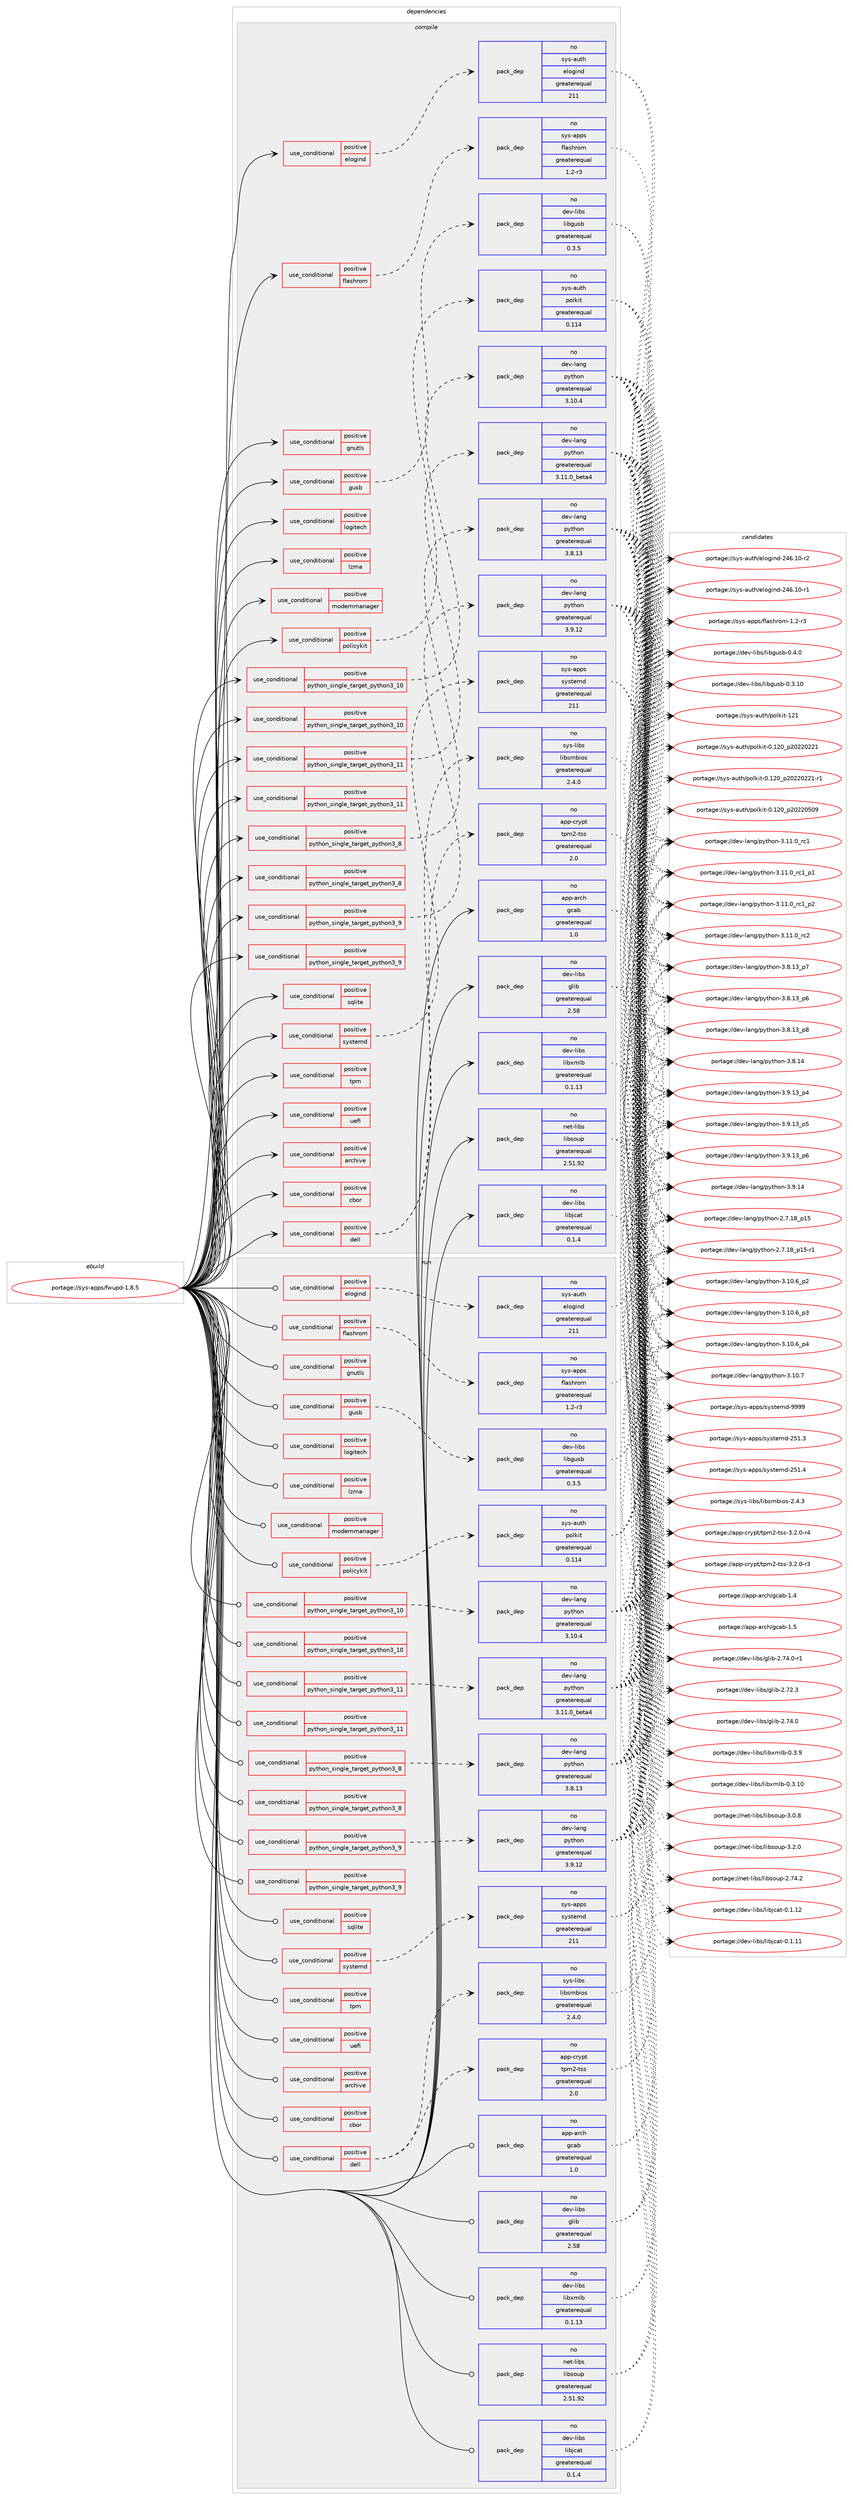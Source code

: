 digraph prolog {

# *************
# Graph options
# *************

newrank=true;
concentrate=true;
compound=true;
graph [rankdir=LR,fontname=Helvetica,fontsize=10,ranksep=1.5];#, ranksep=2.5, nodesep=0.2];
edge  [arrowhead=vee];
node  [fontname=Helvetica,fontsize=10];

# **********
# The ebuild
# **********

subgraph cluster_leftcol {
color=gray;
rank=same;
label=<<i>ebuild</i>>;
id [label="portage://sys-apps/fwupd-1.8.5", color=red, width=4, href="../sys-apps/fwupd-1.8.5.svg"];
}

# ****************
# The dependencies
# ****************

subgraph cluster_midcol {
color=gray;
label=<<i>dependencies</i>>;
subgraph cluster_compile {
fillcolor="#eeeeee";
style=filled;
label=<<i>compile</i>>;
subgraph cond184 {
dependency428 [label=<<TABLE BORDER="0" CELLBORDER="1" CELLSPACING="0" CELLPADDING="4"><TR><TD ROWSPAN="3" CELLPADDING="10">use_conditional</TD></TR><TR><TD>positive</TD></TR><TR><TD>archive</TD></TR></TABLE>>, shape=none, color=red];
# *** BEGIN UNKNOWN DEPENDENCY TYPE (TODO) ***
# dependency428 -> package_dependency(portage://sys-apps/fwupd-1.8.5,install,no,app-arch,libarchive,none,[,,],any_same_slot,[])
# *** END UNKNOWN DEPENDENCY TYPE (TODO) ***

}
id:e -> dependency428:w [weight=20,style="solid",arrowhead="vee"];
subgraph cond185 {
dependency429 [label=<<TABLE BORDER="0" CELLBORDER="1" CELLSPACING="0" CELLPADDING="4"><TR><TD ROWSPAN="3" CELLPADDING="10">use_conditional</TD></TR><TR><TD>positive</TD></TR><TR><TD>cbor</TD></TR></TABLE>>, shape=none, color=red];
# *** BEGIN UNKNOWN DEPENDENCY TYPE (TODO) ***
# dependency429 -> package_dependency(portage://sys-apps/fwupd-1.8.5,install,no,dev-libs,libcbor,none,[,,],[],[])
# *** END UNKNOWN DEPENDENCY TYPE (TODO) ***

}
id:e -> dependency429:w [weight=20,style="solid",arrowhead="vee"];
subgraph cond186 {
dependency430 [label=<<TABLE BORDER="0" CELLBORDER="1" CELLSPACING="0" CELLPADDING="4"><TR><TD ROWSPAN="3" CELLPADDING="10">use_conditional</TD></TR><TR><TD>positive</TD></TR><TR><TD>dell</TD></TR></TABLE>>, shape=none, color=red];
subgraph pack239 {
dependency431 [label=<<TABLE BORDER="0" CELLBORDER="1" CELLSPACING="0" CELLPADDING="4" WIDTH="220"><TR><TD ROWSPAN="6" CELLPADDING="30">pack_dep</TD></TR><TR><TD WIDTH="110">no</TD></TR><TR><TD>app-crypt</TD></TR><TR><TD>tpm2-tss</TD></TR><TR><TD>greaterequal</TD></TR><TR><TD>2.0</TD></TR></TABLE>>, shape=none, color=blue];
}
dependency430:e -> dependency431:w [weight=20,style="dashed",arrowhead="vee"];
subgraph pack240 {
dependency432 [label=<<TABLE BORDER="0" CELLBORDER="1" CELLSPACING="0" CELLPADDING="4" WIDTH="220"><TR><TD ROWSPAN="6" CELLPADDING="30">pack_dep</TD></TR><TR><TD WIDTH="110">no</TD></TR><TR><TD>sys-libs</TD></TR><TR><TD>libsmbios</TD></TR><TR><TD>greaterequal</TD></TR><TR><TD>2.4.0</TD></TR></TABLE>>, shape=none, color=blue];
}
dependency430:e -> dependency432:w [weight=20,style="dashed",arrowhead="vee"];
}
id:e -> dependency430:w [weight=20,style="solid",arrowhead="vee"];
subgraph cond187 {
dependency433 [label=<<TABLE BORDER="0" CELLBORDER="1" CELLSPACING="0" CELLPADDING="4"><TR><TD ROWSPAN="3" CELLPADDING="10">use_conditional</TD></TR><TR><TD>positive</TD></TR><TR><TD>elogind</TD></TR></TABLE>>, shape=none, color=red];
subgraph pack241 {
dependency434 [label=<<TABLE BORDER="0" CELLBORDER="1" CELLSPACING="0" CELLPADDING="4" WIDTH="220"><TR><TD ROWSPAN="6" CELLPADDING="30">pack_dep</TD></TR><TR><TD WIDTH="110">no</TD></TR><TR><TD>sys-auth</TD></TR><TR><TD>elogind</TD></TR><TR><TD>greaterequal</TD></TR><TR><TD>211</TD></TR></TABLE>>, shape=none, color=blue];
}
dependency433:e -> dependency434:w [weight=20,style="dashed",arrowhead="vee"];
}
id:e -> dependency433:w [weight=20,style="solid",arrowhead="vee"];
subgraph cond188 {
dependency435 [label=<<TABLE BORDER="0" CELLBORDER="1" CELLSPACING="0" CELLPADDING="4"><TR><TD ROWSPAN="3" CELLPADDING="10">use_conditional</TD></TR><TR><TD>positive</TD></TR><TR><TD>flashrom</TD></TR></TABLE>>, shape=none, color=red];
subgraph pack242 {
dependency436 [label=<<TABLE BORDER="0" CELLBORDER="1" CELLSPACING="0" CELLPADDING="4" WIDTH="220"><TR><TD ROWSPAN="6" CELLPADDING="30">pack_dep</TD></TR><TR><TD WIDTH="110">no</TD></TR><TR><TD>sys-apps</TD></TR><TR><TD>flashrom</TD></TR><TR><TD>greaterequal</TD></TR><TR><TD>1.2-r3</TD></TR></TABLE>>, shape=none, color=blue];
}
dependency435:e -> dependency436:w [weight=20,style="dashed",arrowhead="vee"];
}
id:e -> dependency435:w [weight=20,style="solid",arrowhead="vee"];
subgraph cond189 {
dependency437 [label=<<TABLE BORDER="0" CELLBORDER="1" CELLSPACING="0" CELLPADDING="4"><TR><TD ROWSPAN="3" CELLPADDING="10">use_conditional</TD></TR><TR><TD>positive</TD></TR><TR><TD>gnutls</TD></TR></TABLE>>, shape=none, color=red];
# *** BEGIN UNKNOWN DEPENDENCY TYPE (TODO) ***
# dependency437 -> package_dependency(portage://sys-apps/fwupd-1.8.5,install,no,net-libs,gnutls,none,[,,],[],[])
# *** END UNKNOWN DEPENDENCY TYPE (TODO) ***

}
id:e -> dependency437:w [weight=20,style="solid",arrowhead="vee"];
subgraph cond190 {
dependency438 [label=<<TABLE BORDER="0" CELLBORDER="1" CELLSPACING="0" CELLPADDING="4"><TR><TD ROWSPAN="3" CELLPADDING="10">use_conditional</TD></TR><TR><TD>positive</TD></TR><TR><TD>gusb</TD></TR></TABLE>>, shape=none, color=red];
subgraph pack243 {
dependency439 [label=<<TABLE BORDER="0" CELLBORDER="1" CELLSPACING="0" CELLPADDING="4" WIDTH="220"><TR><TD ROWSPAN="6" CELLPADDING="30">pack_dep</TD></TR><TR><TD WIDTH="110">no</TD></TR><TR><TD>dev-libs</TD></TR><TR><TD>libgusb</TD></TR><TR><TD>greaterequal</TD></TR><TR><TD>0.3.5</TD></TR></TABLE>>, shape=none, color=blue];
}
dependency438:e -> dependency439:w [weight=20,style="dashed",arrowhead="vee"];
}
id:e -> dependency438:w [weight=20,style="solid",arrowhead="vee"];
subgraph cond191 {
dependency440 [label=<<TABLE BORDER="0" CELLBORDER="1" CELLSPACING="0" CELLPADDING="4"><TR><TD ROWSPAN="3" CELLPADDING="10">use_conditional</TD></TR><TR><TD>positive</TD></TR><TR><TD>logitech</TD></TR></TABLE>>, shape=none, color=red];
# *** BEGIN UNKNOWN DEPENDENCY TYPE (TODO) ***
# dependency440 -> package_dependency(portage://sys-apps/fwupd-1.8.5,install,no,dev-libs,protobuf-c,none,[,,],any_same_slot,[])
# *** END UNKNOWN DEPENDENCY TYPE (TODO) ***

}
id:e -> dependency440:w [weight=20,style="solid",arrowhead="vee"];
subgraph cond192 {
dependency441 [label=<<TABLE BORDER="0" CELLBORDER="1" CELLSPACING="0" CELLPADDING="4"><TR><TD ROWSPAN="3" CELLPADDING="10">use_conditional</TD></TR><TR><TD>positive</TD></TR><TR><TD>lzma</TD></TR></TABLE>>, shape=none, color=red];
# *** BEGIN UNKNOWN DEPENDENCY TYPE (TODO) ***
# dependency441 -> package_dependency(portage://sys-apps/fwupd-1.8.5,install,no,app-arch,xz-utils,none,[,,],[],[])
# *** END UNKNOWN DEPENDENCY TYPE (TODO) ***

}
id:e -> dependency441:w [weight=20,style="solid",arrowhead="vee"];
subgraph cond193 {
dependency442 [label=<<TABLE BORDER="0" CELLBORDER="1" CELLSPACING="0" CELLPADDING="4"><TR><TD ROWSPAN="3" CELLPADDING="10">use_conditional</TD></TR><TR><TD>positive</TD></TR><TR><TD>modemmanager</TD></TR></TABLE>>, shape=none, color=red];
# *** BEGIN UNKNOWN DEPENDENCY TYPE (TODO) ***
# dependency442 -> package_dependency(portage://sys-apps/fwupd-1.8.5,install,no,net-misc,modemmanager,none,[,,],[],[use(enable(qmi),none)])
# *** END UNKNOWN DEPENDENCY TYPE (TODO) ***

}
id:e -> dependency442:w [weight=20,style="solid",arrowhead="vee"];
subgraph cond194 {
dependency443 [label=<<TABLE BORDER="0" CELLBORDER="1" CELLSPACING="0" CELLPADDING="4"><TR><TD ROWSPAN="3" CELLPADDING="10">use_conditional</TD></TR><TR><TD>positive</TD></TR><TR><TD>policykit</TD></TR></TABLE>>, shape=none, color=red];
subgraph pack244 {
dependency444 [label=<<TABLE BORDER="0" CELLBORDER="1" CELLSPACING="0" CELLPADDING="4" WIDTH="220"><TR><TD ROWSPAN="6" CELLPADDING="30">pack_dep</TD></TR><TR><TD WIDTH="110">no</TD></TR><TR><TD>sys-auth</TD></TR><TR><TD>polkit</TD></TR><TR><TD>greaterequal</TD></TR><TR><TD>0.114</TD></TR></TABLE>>, shape=none, color=blue];
}
dependency443:e -> dependency444:w [weight=20,style="dashed",arrowhead="vee"];
}
id:e -> dependency443:w [weight=20,style="solid",arrowhead="vee"];
subgraph cond195 {
dependency445 [label=<<TABLE BORDER="0" CELLBORDER="1" CELLSPACING="0" CELLPADDING="4"><TR><TD ROWSPAN="3" CELLPADDING="10">use_conditional</TD></TR><TR><TD>positive</TD></TR><TR><TD>python_single_target_python3_10</TD></TR></TABLE>>, shape=none, color=red];
subgraph pack245 {
dependency446 [label=<<TABLE BORDER="0" CELLBORDER="1" CELLSPACING="0" CELLPADDING="4" WIDTH="220"><TR><TD ROWSPAN="6" CELLPADDING="30">pack_dep</TD></TR><TR><TD WIDTH="110">no</TD></TR><TR><TD>dev-lang</TD></TR><TR><TD>python</TD></TR><TR><TD>greaterequal</TD></TR><TR><TD>3.10.4</TD></TR></TABLE>>, shape=none, color=blue];
}
dependency445:e -> dependency446:w [weight=20,style="dashed",arrowhead="vee"];
}
id:e -> dependency445:w [weight=20,style="solid",arrowhead="vee"];
subgraph cond196 {
dependency447 [label=<<TABLE BORDER="0" CELLBORDER="1" CELLSPACING="0" CELLPADDING="4"><TR><TD ROWSPAN="3" CELLPADDING="10">use_conditional</TD></TR><TR><TD>positive</TD></TR><TR><TD>python_single_target_python3_10</TD></TR></TABLE>>, shape=none, color=red];
# *** BEGIN UNKNOWN DEPENDENCY TYPE (TODO) ***
# dependency447 -> package_dependency(portage://sys-apps/fwupd-1.8.5,install,no,dev-python,pygobject,none,[,,],[slot(3)],[use(enable(cairo),none),use(enable(python_targets_python3_10),negative)])
# *** END UNKNOWN DEPENDENCY TYPE (TODO) ***

}
id:e -> dependency447:w [weight=20,style="solid",arrowhead="vee"];
subgraph cond197 {
dependency448 [label=<<TABLE BORDER="0" CELLBORDER="1" CELLSPACING="0" CELLPADDING="4"><TR><TD ROWSPAN="3" CELLPADDING="10">use_conditional</TD></TR><TR><TD>positive</TD></TR><TR><TD>python_single_target_python3_11</TD></TR></TABLE>>, shape=none, color=red];
subgraph pack246 {
dependency449 [label=<<TABLE BORDER="0" CELLBORDER="1" CELLSPACING="0" CELLPADDING="4" WIDTH="220"><TR><TD ROWSPAN="6" CELLPADDING="30">pack_dep</TD></TR><TR><TD WIDTH="110">no</TD></TR><TR><TD>dev-lang</TD></TR><TR><TD>python</TD></TR><TR><TD>greaterequal</TD></TR><TR><TD>3.11.0_beta4</TD></TR></TABLE>>, shape=none, color=blue];
}
dependency448:e -> dependency449:w [weight=20,style="dashed",arrowhead="vee"];
}
id:e -> dependency448:w [weight=20,style="solid",arrowhead="vee"];
subgraph cond198 {
dependency450 [label=<<TABLE BORDER="0" CELLBORDER="1" CELLSPACING="0" CELLPADDING="4"><TR><TD ROWSPAN="3" CELLPADDING="10">use_conditional</TD></TR><TR><TD>positive</TD></TR><TR><TD>python_single_target_python3_11</TD></TR></TABLE>>, shape=none, color=red];
# *** BEGIN UNKNOWN DEPENDENCY TYPE (TODO) ***
# dependency450 -> package_dependency(portage://sys-apps/fwupd-1.8.5,install,no,dev-python,pygobject,none,[,,],[slot(3)],[use(enable(cairo),none),use(enable(python_targets_python3_11),negative)])
# *** END UNKNOWN DEPENDENCY TYPE (TODO) ***

}
id:e -> dependency450:w [weight=20,style="solid",arrowhead="vee"];
subgraph cond199 {
dependency451 [label=<<TABLE BORDER="0" CELLBORDER="1" CELLSPACING="0" CELLPADDING="4"><TR><TD ROWSPAN="3" CELLPADDING="10">use_conditional</TD></TR><TR><TD>positive</TD></TR><TR><TD>python_single_target_python3_8</TD></TR></TABLE>>, shape=none, color=red];
subgraph pack247 {
dependency452 [label=<<TABLE BORDER="0" CELLBORDER="1" CELLSPACING="0" CELLPADDING="4" WIDTH="220"><TR><TD ROWSPAN="6" CELLPADDING="30">pack_dep</TD></TR><TR><TD WIDTH="110">no</TD></TR><TR><TD>dev-lang</TD></TR><TR><TD>python</TD></TR><TR><TD>greaterequal</TD></TR><TR><TD>3.8.13</TD></TR></TABLE>>, shape=none, color=blue];
}
dependency451:e -> dependency452:w [weight=20,style="dashed",arrowhead="vee"];
}
id:e -> dependency451:w [weight=20,style="solid",arrowhead="vee"];
subgraph cond200 {
dependency453 [label=<<TABLE BORDER="0" CELLBORDER="1" CELLSPACING="0" CELLPADDING="4"><TR><TD ROWSPAN="3" CELLPADDING="10">use_conditional</TD></TR><TR><TD>positive</TD></TR><TR><TD>python_single_target_python3_8</TD></TR></TABLE>>, shape=none, color=red];
# *** BEGIN UNKNOWN DEPENDENCY TYPE (TODO) ***
# dependency453 -> package_dependency(portage://sys-apps/fwupd-1.8.5,install,no,dev-python,pygobject,none,[,,],[slot(3)],[use(enable(cairo),none),use(enable(python_targets_python3_8),negative)])
# *** END UNKNOWN DEPENDENCY TYPE (TODO) ***

}
id:e -> dependency453:w [weight=20,style="solid",arrowhead="vee"];
subgraph cond201 {
dependency454 [label=<<TABLE BORDER="0" CELLBORDER="1" CELLSPACING="0" CELLPADDING="4"><TR><TD ROWSPAN="3" CELLPADDING="10">use_conditional</TD></TR><TR><TD>positive</TD></TR><TR><TD>python_single_target_python3_9</TD></TR></TABLE>>, shape=none, color=red];
subgraph pack248 {
dependency455 [label=<<TABLE BORDER="0" CELLBORDER="1" CELLSPACING="0" CELLPADDING="4" WIDTH="220"><TR><TD ROWSPAN="6" CELLPADDING="30">pack_dep</TD></TR><TR><TD WIDTH="110">no</TD></TR><TR><TD>dev-lang</TD></TR><TR><TD>python</TD></TR><TR><TD>greaterequal</TD></TR><TR><TD>3.9.12</TD></TR></TABLE>>, shape=none, color=blue];
}
dependency454:e -> dependency455:w [weight=20,style="dashed",arrowhead="vee"];
}
id:e -> dependency454:w [weight=20,style="solid",arrowhead="vee"];
subgraph cond202 {
dependency456 [label=<<TABLE BORDER="0" CELLBORDER="1" CELLSPACING="0" CELLPADDING="4"><TR><TD ROWSPAN="3" CELLPADDING="10">use_conditional</TD></TR><TR><TD>positive</TD></TR><TR><TD>python_single_target_python3_9</TD></TR></TABLE>>, shape=none, color=red];
# *** BEGIN UNKNOWN DEPENDENCY TYPE (TODO) ***
# dependency456 -> package_dependency(portage://sys-apps/fwupd-1.8.5,install,no,dev-python,pygobject,none,[,,],[slot(3)],[use(enable(cairo),none),use(enable(python_targets_python3_9),negative)])
# *** END UNKNOWN DEPENDENCY TYPE (TODO) ***

}
id:e -> dependency456:w [weight=20,style="solid",arrowhead="vee"];
subgraph cond203 {
dependency457 [label=<<TABLE BORDER="0" CELLBORDER="1" CELLSPACING="0" CELLPADDING="4"><TR><TD ROWSPAN="3" CELLPADDING="10">use_conditional</TD></TR><TR><TD>positive</TD></TR><TR><TD>sqlite</TD></TR></TABLE>>, shape=none, color=red];
# *** BEGIN UNKNOWN DEPENDENCY TYPE (TODO) ***
# dependency457 -> package_dependency(portage://sys-apps/fwupd-1.8.5,install,no,dev-db,sqlite,none,[,,],[],[])
# *** END UNKNOWN DEPENDENCY TYPE (TODO) ***

}
id:e -> dependency457:w [weight=20,style="solid",arrowhead="vee"];
subgraph cond204 {
dependency458 [label=<<TABLE BORDER="0" CELLBORDER="1" CELLSPACING="0" CELLPADDING="4"><TR><TD ROWSPAN="3" CELLPADDING="10">use_conditional</TD></TR><TR><TD>positive</TD></TR><TR><TD>systemd</TD></TR></TABLE>>, shape=none, color=red];
subgraph pack249 {
dependency459 [label=<<TABLE BORDER="0" CELLBORDER="1" CELLSPACING="0" CELLPADDING="4" WIDTH="220"><TR><TD ROWSPAN="6" CELLPADDING="30">pack_dep</TD></TR><TR><TD WIDTH="110">no</TD></TR><TR><TD>sys-apps</TD></TR><TR><TD>systemd</TD></TR><TR><TD>greaterequal</TD></TR><TR><TD>211</TD></TR></TABLE>>, shape=none, color=blue];
}
dependency458:e -> dependency459:w [weight=20,style="dashed",arrowhead="vee"];
}
id:e -> dependency458:w [weight=20,style="solid",arrowhead="vee"];
subgraph cond205 {
dependency460 [label=<<TABLE BORDER="0" CELLBORDER="1" CELLSPACING="0" CELLPADDING="4"><TR><TD ROWSPAN="3" CELLPADDING="10">use_conditional</TD></TR><TR><TD>positive</TD></TR><TR><TD>tpm</TD></TR></TABLE>>, shape=none, color=red];
# *** BEGIN UNKNOWN DEPENDENCY TYPE (TODO) ***
# dependency460 -> package_dependency(portage://sys-apps/fwupd-1.8.5,install,no,app-crypt,tpm2-tss,none,[,,],any_same_slot,[])
# *** END UNKNOWN DEPENDENCY TYPE (TODO) ***

}
id:e -> dependency460:w [weight=20,style="solid",arrowhead="vee"];
subgraph cond206 {
dependency461 [label=<<TABLE BORDER="0" CELLBORDER="1" CELLSPACING="0" CELLPADDING="4"><TR><TD ROWSPAN="3" CELLPADDING="10">use_conditional</TD></TR><TR><TD>positive</TD></TR><TR><TD>uefi</TD></TR></TABLE>>, shape=none, color=red];
# *** BEGIN UNKNOWN DEPENDENCY TYPE (TODO) ***
# dependency461 -> package_dependency(portage://sys-apps/fwupd-1.8.5,install,no,sys-apps,fwupd-efi,none,[,,],[],[])
# *** END UNKNOWN DEPENDENCY TYPE (TODO) ***

# *** BEGIN UNKNOWN DEPENDENCY TYPE (TODO) ***
# dependency461 -> package_dependency(portage://sys-apps/fwupd-1.8.5,install,no,sys-boot,efibootmgr,none,[,,],[],[])
# *** END UNKNOWN DEPENDENCY TYPE (TODO) ***

# *** BEGIN UNKNOWN DEPENDENCY TYPE (TODO) ***
# dependency461 -> package_dependency(portage://sys-apps/fwupd-1.8.5,install,no,sys-fs,udisks,none,[,,],[],[])
# *** END UNKNOWN DEPENDENCY TYPE (TODO) ***

# *** BEGIN UNKNOWN DEPENDENCY TYPE (TODO) ***
# dependency461 -> package_dependency(portage://sys-apps/fwupd-1.8.5,install,no,sys-libs,efivar,none,[,,],[],[])
# *** END UNKNOWN DEPENDENCY TYPE (TODO) ***

}
id:e -> dependency461:w [weight=20,style="solid",arrowhead="vee"];
subgraph pack250 {
dependency462 [label=<<TABLE BORDER="0" CELLBORDER="1" CELLSPACING="0" CELLPADDING="4" WIDTH="220"><TR><TD ROWSPAN="6" CELLPADDING="30">pack_dep</TD></TR><TR><TD WIDTH="110">no</TD></TR><TR><TD>app-arch</TD></TR><TR><TD>gcab</TD></TR><TR><TD>greaterequal</TD></TR><TR><TD>1.0</TD></TR></TABLE>>, shape=none, color=blue];
}
id:e -> dependency462:w [weight=20,style="solid",arrowhead="vee"];
# *** BEGIN UNKNOWN DEPENDENCY TYPE (TODO) ***
# id -> package_dependency(portage://sys-apps/fwupd-1.8.5,install,no,app-arch,xz-utils,none,[,,],[],[])
# *** END UNKNOWN DEPENDENCY TYPE (TODO) ***

subgraph pack251 {
dependency463 [label=<<TABLE BORDER="0" CELLBORDER="1" CELLSPACING="0" CELLPADDING="4" WIDTH="220"><TR><TD ROWSPAN="6" CELLPADDING="30">pack_dep</TD></TR><TR><TD WIDTH="110">no</TD></TR><TR><TD>dev-libs</TD></TR><TR><TD>glib</TD></TR><TR><TD>greaterequal</TD></TR><TR><TD>2.58</TD></TR></TABLE>>, shape=none, color=blue];
}
id:e -> dependency463:w [weight=20,style="solid",arrowhead="vee"];
# *** BEGIN UNKNOWN DEPENDENCY TYPE (TODO) ***
# id -> package_dependency(portage://sys-apps/fwupd-1.8.5,install,no,dev-libs,json-glib,none,[,,],[],[])
# *** END UNKNOWN DEPENDENCY TYPE (TODO) ***

# *** BEGIN UNKNOWN DEPENDENCY TYPE (TODO) ***
# id -> package_dependency(portage://sys-apps/fwupd-1.8.5,install,no,dev-libs,libgudev,none,[,,],any_same_slot,[])
# *** END UNKNOWN DEPENDENCY TYPE (TODO) ***

subgraph pack252 {
dependency464 [label=<<TABLE BORDER="0" CELLBORDER="1" CELLSPACING="0" CELLPADDING="4" WIDTH="220"><TR><TD ROWSPAN="6" CELLPADDING="30">pack_dep</TD></TR><TR><TD WIDTH="110">no</TD></TR><TR><TD>dev-libs</TD></TR><TR><TD>libjcat</TD></TR><TR><TD>greaterequal</TD></TR><TR><TD>0.1.4</TD></TR></TABLE>>, shape=none, color=blue];
}
id:e -> dependency464:w [weight=20,style="solid",arrowhead="vee"];
subgraph pack253 {
dependency465 [label=<<TABLE BORDER="0" CELLBORDER="1" CELLSPACING="0" CELLPADDING="4" WIDTH="220"><TR><TD ROWSPAN="6" CELLPADDING="30">pack_dep</TD></TR><TR><TD WIDTH="110">no</TD></TR><TR><TD>dev-libs</TD></TR><TR><TD>libxmlb</TD></TR><TR><TD>greaterequal</TD></TR><TR><TD>0.1.13</TD></TR></TABLE>>, shape=none, color=blue];
}
id:e -> dependency465:w [weight=20,style="solid",arrowhead="vee"];
subgraph pack254 {
dependency466 [label=<<TABLE BORDER="0" CELLBORDER="1" CELLSPACING="0" CELLPADDING="4" WIDTH="220"><TR><TD ROWSPAN="6" CELLPADDING="30">pack_dep</TD></TR><TR><TD WIDTH="110">no</TD></TR><TR><TD>net-libs</TD></TR><TR><TD>libsoup</TD></TR><TR><TD>greaterequal</TD></TR><TR><TD>2.51.92</TD></TR></TABLE>>, shape=none, color=blue];
}
id:e -> dependency466:w [weight=20,style="solid",arrowhead="vee"];
# *** BEGIN UNKNOWN DEPENDENCY TYPE (TODO) ***
# id -> package_dependency(portage://sys-apps/fwupd-1.8.5,install,no,net-misc,curl,none,[,,],[],[])
# *** END UNKNOWN DEPENDENCY TYPE (TODO) ***

# *** BEGIN UNKNOWN DEPENDENCY TYPE (TODO) ***
# id -> package_dependency(portage://sys-apps/fwupd-1.8.5,install,no,x11-libs,pango,none,[,,],[],[use(enable(introspection),none)])
# *** END UNKNOWN DEPENDENCY TYPE (TODO) ***

}
subgraph cluster_compileandrun {
fillcolor="#eeeeee";
style=filled;
label=<<i>compile and run</i>>;
}
subgraph cluster_run {
fillcolor="#eeeeee";
style=filled;
label=<<i>run</i>>;
subgraph cond207 {
dependency467 [label=<<TABLE BORDER="0" CELLBORDER="1" CELLSPACING="0" CELLPADDING="4"><TR><TD ROWSPAN="3" CELLPADDING="10">use_conditional</TD></TR><TR><TD>positive</TD></TR><TR><TD>archive</TD></TR></TABLE>>, shape=none, color=red];
# *** BEGIN UNKNOWN DEPENDENCY TYPE (TODO) ***
# dependency467 -> package_dependency(portage://sys-apps/fwupd-1.8.5,run,no,app-arch,libarchive,none,[,,],any_same_slot,[])
# *** END UNKNOWN DEPENDENCY TYPE (TODO) ***

}
id:e -> dependency467:w [weight=20,style="solid",arrowhead="odot"];
subgraph cond208 {
dependency468 [label=<<TABLE BORDER="0" CELLBORDER="1" CELLSPACING="0" CELLPADDING="4"><TR><TD ROWSPAN="3" CELLPADDING="10">use_conditional</TD></TR><TR><TD>positive</TD></TR><TR><TD>cbor</TD></TR></TABLE>>, shape=none, color=red];
# *** BEGIN UNKNOWN DEPENDENCY TYPE (TODO) ***
# dependency468 -> package_dependency(portage://sys-apps/fwupd-1.8.5,run,no,dev-libs,libcbor,none,[,,],[],[])
# *** END UNKNOWN DEPENDENCY TYPE (TODO) ***

}
id:e -> dependency468:w [weight=20,style="solid",arrowhead="odot"];
subgraph cond209 {
dependency469 [label=<<TABLE BORDER="0" CELLBORDER="1" CELLSPACING="0" CELLPADDING="4"><TR><TD ROWSPAN="3" CELLPADDING="10">use_conditional</TD></TR><TR><TD>positive</TD></TR><TR><TD>dell</TD></TR></TABLE>>, shape=none, color=red];
subgraph pack255 {
dependency470 [label=<<TABLE BORDER="0" CELLBORDER="1" CELLSPACING="0" CELLPADDING="4" WIDTH="220"><TR><TD ROWSPAN="6" CELLPADDING="30">pack_dep</TD></TR><TR><TD WIDTH="110">no</TD></TR><TR><TD>app-crypt</TD></TR><TR><TD>tpm2-tss</TD></TR><TR><TD>greaterequal</TD></TR><TR><TD>2.0</TD></TR></TABLE>>, shape=none, color=blue];
}
dependency469:e -> dependency470:w [weight=20,style="dashed",arrowhead="vee"];
subgraph pack256 {
dependency471 [label=<<TABLE BORDER="0" CELLBORDER="1" CELLSPACING="0" CELLPADDING="4" WIDTH="220"><TR><TD ROWSPAN="6" CELLPADDING="30">pack_dep</TD></TR><TR><TD WIDTH="110">no</TD></TR><TR><TD>sys-libs</TD></TR><TR><TD>libsmbios</TD></TR><TR><TD>greaterequal</TD></TR><TR><TD>2.4.0</TD></TR></TABLE>>, shape=none, color=blue];
}
dependency469:e -> dependency471:w [weight=20,style="dashed",arrowhead="vee"];
}
id:e -> dependency469:w [weight=20,style="solid",arrowhead="odot"];
subgraph cond210 {
dependency472 [label=<<TABLE BORDER="0" CELLBORDER="1" CELLSPACING="0" CELLPADDING="4"><TR><TD ROWSPAN="3" CELLPADDING="10">use_conditional</TD></TR><TR><TD>positive</TD></TR><TR><TD>elogind</TD></TR></TABLE>>, shape=none, color=red];
subgraph pack257 {
dependency473 [label=<<TABLE BORDER="0" CELLBORDER="1" CELLSPACING="0" CELLPADDING="4" WIDTH="220"><TR><TD ROWSPAN="6" CELLPADDING="30">pack_dep</TD></TR><TR><TD WIDTH="110">no</TD></TR><TR><TD>sys-auth</TD></TR><TR><TD>elogind</TD></TR><TR><TD>greaterequal</TD></TR><TR><TD>211</TD></TR></TABLE>>, shape=none, color=blue];
}
dependency472:e -> dependency473:w [weight=20,style="dashed",arrowhead="vee"];
}
id:e -> dependency472:w [weight=20,style="solid",arrowhead="odot"];
subgraph cond211 {
dependency474 [label=<<TABLE BORDER="0" CELLBORDER="1" CELLSPACING="0" CELLPADDING="4"><TR><TD ROWSPAN="3" CELLPADDING="10">use_conditional</TD></TR><TR><TD>positive</TD></TR><TR><TD>flashrom</TD></TR></TABLE>>, shape=none, color=red];
subgraph pack258 {
dependency475 [label=<<TABLE BORDER="0" CELLBORDER="1" CELLSPACING="0" CELLPADDING="4" WIDTH="220"><TR><TD ROWSPAN="6" CELLPADDING="30">pack_dep</TD></TR><TR><TD WIDTH="110">no</TD></TR><TR><TD>sys-apps</TD></TR><TR><TD>flashrom</TD></TR><TR><TD>greaterequal</TD></TR><TR><TD>1.2-r3</TD></TR></TABLE>>, shape=none, color=blue];
}
dependency474:e -> dependency475:w [weight=20,style="dashed",arrowhead="vee"];
}
id:e -> dependency474:w [weight=20,style="solid",arrowhead="odot"];
subgraph cond212 {
dependency476 [label=<<TABLE BORDER="0" CELLBORDER="1" CELLSPACING="0" CELLPADDING="4"><TR><TD ROWSPAN="3" CELLPADDING="10">use_conditional</TD></TR><TR><TD>positive</TD></TR><TR><TD>gnutls</TD></TR></TABLE>>, shape=none, color=red];
# *** BEGIN UNKNOWN DEPENDENCY TYPE (TODO) ***
# dependency476 -> package_dependency(portage://sys-apps/fwupd-1.8.5,run,no,net-libs,gnutls,none,[,,],[],[])
# *** END UNKNOWN DEPENDENCY TYPE (TODO) ***

}
id:e -> dependency476:w [weight=20,style="solid",arrowhead="odot"];
subgraph cond213 {
dependency477 [label=<<TABLE BORDER="0" CELLBORDER="1" CELLSPACING="0" CELLPADDING="4"><TR><TD ROWSPAN="3" CELLPADDING="10">use_conditional</TD></TR><TR><TD>positive</TD></TR><TR><TD>gusb</TD></TR></TABLE>>, shape=none, color=red];
subgraph pack259 {
dependency478 [label=<<TABLE BORDER="0" CELLBORDER="1" CELLSPACING="0" CELLPADDING="4" WIDTH="220"><TR><TD ROWSPAN="6" CELLPADDING="30">pack_dep</TD></TR><TR><TD WIDTH="110">no</TD></TR><TR><TD>dev-libs</TD></TR><TR><TD>libgusb</TD></TR><TR><TD>greaterequal</TD></TR><TR><TD>0.3.5</TD></TR></TABLE>>, shape=none, color=blue];
}
dependency477:e -> dependency478:w [weight=20,style="dashed",arrowhead="vee"];
}
id:e -> dependency477:w [weight=20,style="solid",arrowhead="odot"];
subgraph cond214 {
dependency479 [label=<<TABLE BORDER="0" CELLBORDER="1" CELLSPACING="0" CELLPADDING="4"><TR><TD ROWSPAN="3" CELLPADDING="10">use_conditional</TD></TR><TR><TD>positive</TD></TR><TR><TD>logitech</TD></TR></TABLE>>, shape=none, color=red];
# *** BEGIN UNKNOWN DEPENDENCY TYPE (TODO) ***
# dependency479 -> package_dependency(portage://sys-apps/fwupd-1.8.5,run,no,dev-libs,protobuf-c,none,[,,],any_same_slot,[])
# *** END UNKNOWN DEPENDENCY TYPE (TODO) ***

}
id:e -> dependency479:w [weight=20,style="solid",arrowhead="odot"];
subgraph cond215 {
dependency480 [label=<<TABLE BORDER="0" CELLBORDER="1" CELLSPACING="0" CELLPADDING="4"><TR><TD ROWSPAN="3" CELLPADDING="10">use_conditional</TD></TR><TR><TD>positive</TD></TR><TR><TD>lzma</TD></TR></TABLE>>, shape=none, color=red];
# *** BEGIN UNKNOWN DEPENDENCY TYPE (TODO) ***
# dependency480 -> package_dependency(portage://sys-apps/fwupd-1.8.5,run,no,app-arch,xz-utils,none,[,,],[],[])
# *** END UNKNOWN DEPENDENCY TYPE (TODO) ***

}
id:e -> dependency480:w [weight=20,style="solid",arrowhead="odot"];
subgraph cond216 {
dependency481 [label=<<TABLE BORDER="0" CELLBORDER="1" CELLSPACING="0" CELLPADDING="4"><TR><TD ROWSPAN="3" CELLPADDING="10">use_conditional</TD></TR><TR><TD>positive</TD></TR><TR><TD>modemmanager</TD></TR></TABLE>>, shape=none, color=red];
# *** BEGIN UNKNOWN DEPENDENCY TYPE (TODO) ***
# dependency481 -> package_dependency(portage://sys-apps/fwupd-1.8.5,run,no,net-misc,modemmanager,none,[,,],[],[use(enable(qmi),none)])
# *** END UNKNOWN DEPENDENCY TYPE (TODO) ***

}
id:e -> dependency481:w [weight=20,style="solid",arrowhead="odot"];
subgraph cond217 {
dependency482 [label=<<TABLE BORDER="0" CELLBORDER="1" CELLSPACING="0" CELLPADDING="4"><TR><TD ROWSPAN="3" CELLPADDING="10">use_conditional</TD></TR><TR><TD>positive</TD></TR><TR><TD>policykit</TD></TR></TABLE>>, shape=none, color=red];
subgraph pack260 {
dependency483 [label=<<TABLE BORDER="0" CELLBORDER="1" CELLSPACING="0" CELLPADDING="4" WIDTH="220"><TR><TD ROWSPAN="6" CELLPADDING="30">pack_dep</TD></TR><TR><TD WIDTH="110">no</TD></TR><TR><TD>sys-auth</TD></TR><TR><TD>polkit</TD></TR><TR><TD>greaterequal</TD></TR><TR><TD>0.114</TD></TR></TABLE>>, shape=none, color=blue];
}
dependency482:e -> dependency483:w [weight=20,style="dashed",arrowhead="vee"];
}
id:e -> dependency482:w [weight=20,style="solid",arrowhead="odot"];
subgraph cond218 {
dependency484 [label=<<TABLE BORDER="0" CELLBORDER="1" CELLSPACING="0" CELLPADDING="4"><TR><TD ROWSPAN="3" CELLPADDING="10">use_conditional</TD></TR><TR><TD>positive</TD></TR><TR><TD>python_single_target_python3_10</TD></TR></TABLE>>, shape=none, color=red];
subgraph pack261 {
dependency485 [label=<<TABLE BORDER="0" CELLBORDER="1" CELLSPACING="0" CELLPADDING="4" WIDTH="220"><TR><TD ROWSPAN="6" CELLPADDING="30">pack_dep</TD></TR><TR><TD WIDTH="110">no</TD></TR><TR><TD>dev-lang</TD></TR><TR><TD>python</TD></TR><TR><TD>greaterequal</TD></TR><TR><TD>3.10.4</TD></TR></TABLE>>, shape=none, color=blue];
}
dependency484:e -> dependency485:w [weight=20,style="dashed",arrowhead="vee"];
}
id:e -> dependency484:w [weight=20,style="solid",arrowhead="odot"];
subgraph cond219 {
dependency486 [label=<<TABLE BORDER="0" CELLBORDER="1" CELLSPACING="0" CELLPADDING="4"><TR><TD ROWSPAN="3" CELLPADDING="10">use_conditional</TD></TR><TR><TD>positive</TD></TR><TR><TD>python_single_target_python3_10</TD></TR></TABLE>>, shape=none, color=red];
# *** BEGIN UNKNOWN DEPENDENCY TYPE (TODO) ***
# dependency486 -> package_dependency(portage://sys-apps/fwupd-1.8.5,run,no,dev-python,pygobject,none,[,,],[slot(3)],[use(enable(cairo),none),use(enable(python_targets_python3_10),negative)])
# *** END UNKNOWN DEPENDENCY TYPE (TODO) ***

}
id:e -> dependency486:w [weight=20,style="solid",arrowhead="odot"];
subgraph cond220 {
dependency487 [label=<<TABLE BORDER="0" CELLBORDER="1" CELLSPACING="0" CELLPADDING="4"><TR><TD ROWSPAN="3" CELLPADDING="10">use_conditional</TD></TR><TR><TD>positive</TD></TR><TR><TD>python_single_target_python3_11</TD></TR></TABLE>>, shape=none, color=red];
subgraph pack262 {
dependency488 [label=<<TABLE BORDER="0" CELLBORDER="1" CELLSPACING="0" CELLPADDING="4" WIDTH="220"><TR><TD ROWSPAN="6" CELLPADDING="30">pack_dep</TD></TR><TR><TD WIDTH="110">no</TD></TR><TR><TD>dev-lang</TD></TR><TR><TD>python</TD></TR><TR><TD>greaterequal</TD></TR><TR><TD>3.11.0_beta4</TD></TR></TABLE>>, shape=none, color=blue];
}
dependency487:e -> dependency488:w [weight=20,style="dashed",arrowhead="vee"];
}
id:e -> dependency487:w [weight=20,style="solid",arrowhead="odot"];
subgraph cond221 {
dependency489 [label=<<TABLE BORDER="0" CELLBORDER="1" CELLSPACING="0" CELLPADDING="4"><TR><TD ROWSPAN="3" CELLPADDING="10">use_conditional</TD></TR><TR><TD>positive</TD></TR><TR><TD>python_single_target_python3_11</TD></TR></TABLE>>, shape=none, color=red];
# *** BEGIN UNKNOWN DEPENDENCY TYPE (TODO) ***
# dependency489 -> package_dependency(portage://sys-apps/fwupd-1.8.5,run,no,dev-python,pygobject,none,[,,],[slot(3)],[use(enable(cairo),none),use(enable(python_targets_python3_11),negative)])
# *** END UNKNOWN DEPENDENCY TYPE (TODO) ***

}
id:e -> dependency489:w [weight=20,style="solid",arrowhead="odot"];
subgraph cond222 {
dependency490 [label=<<TABLE BORDER="0" CELLBORDER="1" CELLSPACING="0" CELLPADDING="4"><TR><TD ROWSPAN="3" CELLPADDING="10">use_conditional</TD></TR><TR><TD>positive</TD></TR><TR><TD>python_single_target_python3_8</TD></TR></TABLE>>, shape=none, color=red];
subgraph pack263 {
dependency491 [label=<<TABLE BORDER="0" CELLBORDER="1" CELLSPACING="0" CELLPADDING="4" WIDTH="220"><TR><TD ROWSPAN="6" CELLPADDING="30">pack_dep</TD></TR><TR><TD WIDTH="110">no</TD></TR><TR><TD>dev-lang</TD></TR><TR><TD>python</TD></TR><TR><TD>greaterequal</TD></TR><TR><TD>3.8.13</TD></TR></TABLE>>, shape=none, color=blue];
}
dependency490:e -> dependency491:w [weight=20,style="dashed",arrowhead="vee"];
}
id:e -> dependency490:w [weight=20,style="solid",arrowhead="odot"];
subgraph cond223 {
dependency492 [label=<<TABLE BORDER="0" CELLBORDER="1" CELLSPACING="0" CELLPADDING="4"><TR><TD ROWSPAN="3" CELLPADDING="10">use_conditional</TD></TR><TR><TD>positive</TD></TR><TR><TD>python_single_target_python3_8</TD></TR></TABLE>>, shape=none, color=red];
# *** BEGIN UNKNOWN DEPENDENCY TYPE (TODO) ***
# dependency492 -> package_dependency(portage://sys-apps/fwupd-1.8.5,run,no,dev-python,pygobject,none,[,,],[slot(3)],[use(enable(cairo),none),use(enable(python_targets_python3_8),negative)])
# *** END UNKNOWN DEPENDENCY TYPE (TODO) ***

}
id:e -> dependency492:w [weight=20,style="solid",arrowhead="odot"];
subgraph cond224 {
dependency493 [label=<<TABLE BORDER="0" CELLBORDER="1" CELLSPACING="0" CELLPADDING="4"><TR><TD ROWSPAN="3" CELLPADDING="10">use_conditional</TD></TR><TR><TD>positive</TD></TR><TR><TD>python_single_target_python3_9</TD></TR></TABLE>>, shape=none, color=red];
subgraph pack264 {
dependency494 [label=<<TABLE BORDER="0" CELLBORDER="1" CELLSPACING="0" CELLPADDING="4" WIDTH="220"><TR><TD ROWSPAN="6" CELLPADDING="30">pack_dep</TD></TR><TR><TD WIDTH="110">no</TD></TR><TR><TD>dev-lang</TD></TR><TR><TD>python</TD></TR><TR><TD>greaterequal</TD></TR><TR><TD>3.9.12</TD></TR></TABLE>>, shape=none, color=blue];
}
dependency493:e -> dependency494:w [weight=20,style="dashed",arrowhead="vee"];
}
id:e -> dependency493:w [weight=20,style="solid",arrowhead="odot"];
subgraph cond225 {
dependency495 [label=<<TABLE BORDER="0" CELLBORDER="1" CELLSPACING="0" CELLPADDING="4"><TR><TD ROWSPAN="3" CELLPADDING="10">use_conditional</TD></TR><TR><TD>positive</TD></TR><TR><TD>python_single_target_python3_9</TD></TR></TABLE>>, shape=none, color=red];
# *** BEGIN UNKNOWN DEPENDENCY TYPE (TODO) ***
# dependency495 -> package_dependency(portage://sys-apps/fwupd-1.8.5,run,no,dev-python,pygobject,none,[,,],[slot(3)],[use(enable(cairo),none),use(enable(python_targets_python3_9),negative)])
# *** END UNKNOWN DEPENDENCY TYPE (TODO) ***

}
id:e -> dependency495:w [weight=20,style="solid",arrowhead="odot"];
subgraph cond226 {
dependency496 [label=<<TABLE BORDER="0" CELLBORDER="1" CELLSPACING="0" CELLPADDING="4"><TR><TD ROWSPAN="3" CELLPADDING="10">use_conditional</TD></TR><TR><TD>positive</TD></TR><TR><TD>sqlite</TD></TR></TABLE>>, shape=none, color=red];
# *** BEGIN UNKNOWN DEPENDENCY TYPE (TODO) ***
# dependency496 -> package_dependency(portage://sys-apps/fwupd-1.8.5,run,no,dev-db,sqlite,none,[,,],[],[])
# *** END UNKNOWN DEPENDENCY TYPE (TODO) ***

}
id:e -> dependency496:w [weight=20,style="solid",arrowhead="odot"];
subgraph cond227 {
dependency497 [label=<<TABLE BORDER="0" CELLBORDER="1" CELLSPACING="0" CELLPADDING="4"><TR><TD ROWSPAN="3" CELLPADDING="10">use_conditional</TD></TR><TR><TD>positive</TD></TR><TR><TD>systemd</TD></TR></TABLE>>, shape=none, color=red];
subgraph pack265 {
dependency498 [label=<<TABLE BORDER="0" CELLBORDER="1" CELLSPACING="0" CELLPADDING="4" WIDTH="220"><TR><TD ROWSPAN="6" CELLPADDING="30">pack_dep</TD></TR><TR><TD WIDTH="110">no</TD></TR><TR><TD>sys-apps</TD></TR><TR><TD>systemd</TD></TR><TR><TD>greaterequal</TD></TR><TR><TD>211</TD></TR></TABLE>>, shape=none, color=blue];
}
dependency497:e -> dependency498:w [weight=20,style="dashed",arrowhead="vee"];
}
id:e -> dependency497:w [weight=20,style="solid",arrowhead="odot"];
subgraph cond228 {
dependency499 [label=<<TABLE BORDER="0" CELLBORDER="1" CELLSPACING="0" CELLPADDING="4"><TR><TD ROWSPAN="3" CELLPADDING="10">use_conditional</TD></TR><TR><TD>positive</TD></TR><TR><TD>tpm</TD></TR></TABLE>>, shape=none, color=red];
# *** BEGIN UNKNOWN DEPENDENCY TYPE (TODO) ***
# dependency499 -> package_dependency(portage://sys-apps/fwupd-1.8.5,run,no,app-crypt,tpm2-tss,none,[,,],any_same_slot,[])
# *** END UNKNOWN DEPENDENCY TYPE (TODO) ***

}
id:e -> dependency499:w [weight=20,style="solid",arrowhead="odot"];
subgraph cond229 {
dependency500 [label=<<TABLE BORDER="0" CELLBORDER="1" CELLSPACING="0" CELLPADDING="4"><TR><TD ROWSPAN="3" CELLPADDING="10">use_conditional</TD></TR><TR><TD>positive</TD></TR><TR><TD>uefi</TD></TR></TABLE>>, shape=none, color=red];
# *** BEGIN UNKNOWN DEPENDENCY TYPE (TODO) ***
# dependency500 -> package_dependency(portage://sys-apps/fwupd-1.8.5,run,no,sys-apps,fwupd-efi,none,[,,],[],[])
# *** END UNKNOWN DEPENDENCY TYPE (TODO) ***

# *** BEGIN UNKNOWN DEPENDENCY TYPE (TODO) ***
# dependency500 -> package_dependency(portage://sys-apps/fwupd-1.8.5,run,no,sys-boot,efibootmgr,none,[,,],[],[])
# *** END UNKNOWN DEPENDENCY TYPE (TODO) ***

# *** BEGIN UNKNOWN DEPENDENCY TYPE (TODO) ***
# dependency500 -> package_dependency(portage://sys-apps/fwupd-1.8.5,run,no,sys-fs,udisks,none,[,,],[],[])
# *** END UNKNOWN DEPENDENCY TYPE (TODO) ***

# *** BEGIN UNKNOWN DEPENDENCY TYPE (TODO) ***
# dependency500 -> package_dependency(portage://sys-apps/fwupd-1.8.5,run,no,sys-libs,efivar,none,[,,],[],[])
# *** END UNKNOWN DEPENDENCY TYPE (TODO) ***

}
id:e -> dependency500:w [weight=20,style="solid",arrowhead="odot"];
subgraph pack266 {
dependency501 [label=<<TABLE BORDER="0" CELLBORDER="1" CELLSPACING="0" CELLPADDING="4" WIDTH="220"><TR><TD ROWSPAN="6" CELLPADDING="30">pack_dep</TD></TR><TR><TD WIDTH="110">no</TD></TR><TR><TD>app-arch</TD></TR><TR><TD>gcab</TD></TR><TR><TD>greaterequal</TD></TR><TR><TD>1.0</TD></TR></TABLE>>, shape=none, color=blue];
}
id:e -> dependency501:w [weight=20,style="solid",arrowhead="odot"];
# *** BEGIN UNKNOWN DEPENDENCY TYPE (TODO) ***
# id -> package_dependency(portage://sys-apps/fwupd-1.8.5,run,no,app-arch,xz-utils,none,[,,],[],[])
# *** END UNKNOWN DEPENDENCY TYPE (TODO) ***

subgraph pack267 {
dependency502 [label=<<TABLE BORDER="0" CELLBORDER="1" CELLSPACING="0" CELLPADDING="4" WIDTH="220"><TR><TD ROWSPAN="6" CELLPADDING="30">pack_dep</TD></TR><TR><TD WIDTH="110">no</TD></TR><TR><TD>dev-libs</TD></TR><TR><TD>glib</TD></TR><TR><TD>greaterequal</TD></TR><TR><TD>2.58</TD></TR></TABLE>>, shape=none, color=blue];
}
id:e -> dependency502:w [weight=20,style="solid",arrowhead="odot"];
# *** BEGIN UNKNOWN DEPENDENCY TYPE (TODO) ***
# id -> package_dependency(portage://sys-apps/fwupd-1.8.5,run,no,dev-libs,json-glib,none,[,,],[],[])
# *** END UNKNOWN DEPENDENCY TYPE (TODO) ***

# *** BEGIN UNKNOWN DEPENDENCY TYPE (TODO) ***
# id -> package_dependency(portage://sys-apps/fwupd-1.8.5,run,no,dev-libs,libgudev,none,[,,],any_same_slot,[])
# *** END UNKNOWN DEPENDENCY TYPE (TODO) ***

subgraph pack268 {
dependency503 [label=<<TABLE BORDER="0" CELLBORDER="1" CELLSPACING="0" CELLPADDING="4" WIDTH="220"><TR><TD ROWSPAN="6" CELLPADDING="30">pack_dep</TD></TR><TR><TD WIDTH="110">no</TD></TR><TR><TD>dev-libs</TD></TR><TR><TD>libjcat</TD></TR><TR><TD>greaterequal</TD></TR><TR><TD>0.1.4</TD></TR></TABLE>>, shape=none, color=blue];
}
id:e -> dependency503:w [weight=20,style="solid",arrowhead="odot"];
subgraph pack269 {
dependency504 [label=<<TABLE BORDER="0" CELLBORDER="1" CELLSPACING="0" CELLPADDING="4" WIDTH="220"><TR><TD ROWSPAN="6" CELLPADDING="30">pack_dep</TD></TR><TR><TD WIDTH="110">no</TD></TR><TR><TD>dev-libs</TD></TR><TR><TD>libxmlb</TD></TR><TR><TD>greaterequal</TD></TR><TR><TD>0.1.13</TD></TR></TABLE>>, shape=none, color=blue];
}
id:e -> dependency504:w [weight=20,style="solid",arrowhead="odot"];
subgraph pack270 {
dependency505 [label=<<TABLE BORDER="0" CELLBORDER="1" CELLSPACING="0" CELLPADDING="4" WIDTH="220"><TR><TD ROWSPAN="6" CELLPADDING="30">pack_dep</TD></TR><TR><TD WIDTH="110">no</TD></TR><TR><TD>net-libs</TD></TR><TR><TD>libsoup</TD></TR><TR><TD>greaterequal</TD></TR><TR><TD>2.51.92</TD></TR></TABLE>>, shape=none, color=blue];
}
id:e -> dependency505:w [weight=20,style="solid",arrowhead="odot"];
# *** BEGIN UNKNOWN DEPENDENCY TYPE (TODO) ***
# id -> package_dependency(portage://sys-apps/fwupd-1.8.5,run,no,net-misc,curl,none,[,,],[],[])
# *** END UNKNOWN DEPENDENCY TYPE (TODO) ***

# *** BEGIN UNKNOWN DEPENDENCY TYPE (TODO) ***
# id -> package_dependency(portage://sys-apps/fwupd-1.8.5,run,no,sys-apps,dbus,none,[,,],[],[])
# *** END UNKNOWN DEPENDENCY TYPE (TODO) ***

}
}

# **************
# The candidates
# **************

subgraph cluster_choices {
rank=same;
color=gray;
label=<<i>candidates</i>>;

subgraph choice239 {
color=black;
nodesep=1;
choice9711211245991141211121164711611210950451161151154551465046484511451 [label="portage://app-crypt/tpm2-tss-3.2.0-r3", color=red, width=4,href="../app-crypt/tpm2-tss-3.2.0-r3.svg"];
choice9711211245991141211121164711611210950451161151154551465046484511452 [label="portage://app-crypt/tpm2-tss-3.2.0-r4", color=red, width=4,href="../app-crypt/tpm2-tss-3.2.0-r4.svg"];
dependency431:e -> choice9711211245991141211121164711611210950451161151154551465046484511451:w [style=dotted,weight="100"];
dependency431:e -> choice9711211245991141211121164711611210950451161151154551465046484511452:w [style=dotted,weight="100"];
}
subgraph choice240 {
color=black;
nodesep=1;
choice1151211154510810598115471081059811510998105111115455046524651 [label="portage://sys-libs/libsmbios-2.4.3", color=red, width=4,href="../sys-libs/libsmbios-2.4.3.svg"];
dependency432:e -> choice1151211154510810598115471081059811510998105111115455046524651:w [style=dotted,weight="100"];
}
subgraph choice241 {
color=black;
nodesep=1;
choice115121115459711711610447101108111103105110100455052544649484511449 [label="portage://sys-auth/elogind-246.10-r1", color=red, width=4,href="../sys-auth/elogind-246.10-r1.svg"];
choice115121115459711711610447101108111103105110100455052544649484511450 [label="portage://sys-auth/elogind-246.10-r2", color=red, width=4,href="../sys-auth/elogind-246.10-r2.svg"];
dependency434:e -> choice115121115459711711610447101108111103105110100455052544649484511449:w [style=dotted,weight="100"];
dependency434:e -> choice115121115459711711610447101108111103105110100455052544649484511450:w [style=dotted,weight="100"];
}
subgraph choice242 {
color=black;
nodesep=1;
choice11512111545971121121154710210897115104114111109454946504511451 [label="portage://sys-apps/flashrom-1.2-r3", color=red, width=4,href="../sys-apps/flashrom-1.2-r3.svg"];
dependency436:e -> choice11512111545971121121154710210897115104114111109454946504511451:w [style=dotted,weight="100"];
}
subgraph choice243 {
color=black;
nodesep=1;
choice100101118451081059811547108105981031171159845484651464948 [label="portage://dev-libs/libgusb-0.3.10", color=red, width=4,href="../dev-libs/libgusb-0.3.10.svg"];
choice1001011184510810598115471081059810311711598454846524648 [label="portage://dev-libs/libgusb-0.4.0", color=red, width=4,href="../dev-libs/libgusb-0.4.0.svg"];
dependency439:e -> choice100101118451081059811547108105981031171159845484651464948:w [style=dotted,weight="100"];
dependency439:e -> choice1001011184510810598115471081059810311711598454846524648:w [style=dotted,weight="100"];
}
subgraph choice244 {
color=black;
nodesep=1;
choice115121115459711711610447112111108107105116454846495048951125048505048505049 [label="portage://sys-auth/polkit-0.120_p20220221", color=red, width=4,href="../sys-auth/polkit-0.120_p20220221.svg"];
choice1151211154597117116104471121111081071051164548464950489511250485050485050494511449 [label="portage://sys-auth/polkit-0.120_p20220221-r1", color=red, width=4,href="../sys-auth/polkit-0.120_p20220221-r1.svg"];
choice115121115459711711610447112111108107105116454846495048951125048505048534857 [label="portage://sys-auth/polkit-0.120_p20220509", color=red, width=4,href="../sys-auth/polkit-0.120_p20220509.svg"];
choice11512111545971171161044711211110810710511645495049 [label="portage://sys-auth/polkit-121", color=red, width=4,href="../sys-auth/polkit-121.svg"];
dependency444:e -> choice115121115459711711610447112111108107105116454846495048951125048505048505049:w [style=dotted,weight="100"];
dependency444:e -> choice1151211154597117116104471121111081071051164548464950489511250485050485050494511449:w [style=dotted,weight="100"];
dependency444:e -> choice115121115459711711610447112111108107105116454846495048951125048505048534857:w [style=dotted,weight="100"];
dependency444:e -> choice11512111545971171161044711211110810710511645495049:w [style=dotted,weight="100"];
}
subgraph choice245 {
color=black;
nodesep=1;
choice10010111845108971101034711212111610411111045504655464956951124953 [label="portage://dev-lang/python-2.7.18_p15", color=red, width=4,href="../dev-lang/python-2.7.18_p15.svg"];
choice100101118451089711010347112121116104111110455046554649569511249534511449 [label="portage://dev-lang/python-2.7.18_p15-r1", color=red, width=4,href="../dev-lang/python-2.7.18_p15-r1.svg"];
choice100101118451089711010347112121116104111110455146494846549511250 [label="portage://dev-lang/python-3.10.6_p2", color=red, width=4,href="../dev-lang/python-3.10.6_p2.svg"];
choice100101118451089711010347112121116104111110455146494846549511251 [label="portage://dev-lang/python-3.10.6_p3", color=red, width=4,href="../dev-lang/python-3.10.6_p3.svg"];
choice100101118451089711010347112121116104111110455146494846549511252 [label="portage://dev-lang/python-3.10.6_p4", color=red, width=4,href="../dev-lang/python-3.10.6_p4.svg"];
choice10010111845108971101034711212111610411111045514649484655 [label="portage://dev-lang/python-3.10.7", color=red, width=4,href="../dev-lang/python-3.10.7.svg"];
choice10010111845108971101034711212111610411111045514649494648951149949 [label="portage://dev-lang/python-3.11.0_rc1", color=red, width=4,href="../dev-lang/python-3.11.0_rc1.svg"];
choice100101118451089711010347112121116104111110455146494946489511499499511249 [label="portage://dev-lang/python-3.11.0_rc1_p1", color=red, width=4,href="../dev-lang/python-3.11.0_rc1_p1.svg"];
choice100101118451089711010347112121116104111110455146494946489511499499511250 [label="portage://dev-lang/python-3.11.0_rc1_p2", color=red, width=4,href="../dev-lang/python-3.11.0_rc1_p2.svg"];
choice10010111845108971101034711212111610411111045514649494648951149950 [label="portage://dev-lang/python-3.11.0_rc2", color=red, width=4,href="../dev-lang/python-3.11.0_rc2.svg"];
choice100101118451089711010347112121116104111110455146564649519511254 [label="portage://dev-lang/python-3.8.13_p6", color=red, width=4,href="../dev-lang/python-3.8.13_p6.svg"];
choice100101118451089711010347112121116104111110455146564649519511255 [label="portage://dev-lang/python-3.8.13_p7", color=red, width=4,href="../dev-lang/python-3.8.13_p7.svg"];
choice100101118451089711010347112121116104111110455146564649519511256 [label="portage://dev-lang/python-3.8.13_p8", color=red, width=4,href="../dev-lang/python-3.8.13_p8.svg"];
choice10010111845108971101034711212111610411111045514656464952 [label="portage://dev-lang/python-3.8.14", color=red, width=4,href="../dev-lang/python-3.8.14.svg"];
choice100101118451089711010347112121116104111110455146574649519511252 [label="portage://dev-lang/python-3.9.13_p4", color=red, width=4,href="../dev-lang/python-3.9.13_p4.svg"];
choice100101118451089711010347112121116104111110455146574649519511253 [label="portage://dev-lang/python-3.9.13_p5", color=red, width=4,href="../dev-lang/python-3.9.13_p5.svg"];
choice100101118451089711010347112121116104111110455146574649519511254 [label="portage://dev-lang/python-3.9.13_p6", color=red, width=4,href="../dev-lang/python-3.9.13_p6.svg"];
choice10010111845108971101034711212111610411111045514657464952 [label="portage://dev-lang/python-3.9.14", color=red, width=4,href="../dev-lang/python-3.9.14.svg"];
dependency446:e -> choice10010111845108971101034711212111610411111045504655464956951124953:w [style=dotted,weight="100"];
dependency446:e -> choice100101118451089711010347112121116104111110455046554649569511249534511449:w [style=dotted,weight="100"];
dependency446:e -> choice100101118451089711010347112121116104111110455146494846549511250:w [style=dotted,weight="100"];
dependency446:e -> choice100101118451089711010347112121116104111110455146494846549511251:w [style=dotted,weight="100"];
dependency446:e -> choice100101118451089711010347112121116104111110455146494846549511252:w [style=dotted,weight="100"];
dependency446:e -> choice10010111845108971101034711212111610411111045514649484655:w [style=dotted,weight="100"];
dependency446:e -> choice10010111845108971101034711212111610411111045514649494648951149949:w [style=dotted,weight="100"];
dependency446:e -> choice100101118451089711010347112121116104111110455146494946489511499499511249:w [style=dotted,weight="100"];
dependency446:e -> choice100101118451089711010347112121116104111110455146494946489511499499511250:w [style=dotted,weight="100"];
dependency446:e -> choice10010111845108971101034711212111610411111045514649494648951149950:w [style=dotted,weight="100"];
dependency446:e -> choice100101118451089711010347112121116104111110455146564649519511254:w [style=dotted,weight="100"];
dependency446:e -> choice100101118451089711010347112121116104111110455146564649519511255:w [style=dotted,weight="100"];
dependency446:e -> choice100101118451089711010347112121116104111110455146564649519511256:w [style=dotted,weight="100"];
dependency446:e -> choice10010111845108971101034711212111610411111045514656464952:w [style=dotted,weight="100"];
dependency446:e -> choice100101118451089711010347112121116104111110455146574649519511252:w [style=dotted,weight="100"];
dependency446:e -> choice100101118451089711010347112121116104111110455146574649519511253:w [style=dotted,weight="100"];
dependency446:e -> choice100101118451089711010347112121116104111110455146574649519511254:w [style=dotted,weight="100"];
dependency446:e -> choice10010111845108971101034711212111610411111045514657464952:w [style=dotted,weight="100"];
}
subgraph choice246 {
color=black;
nodesep=1;
choice10010111845108971101034711212111610411111045504655464956951124953 [label="portage://dev-lang/python-2.7.18_p15", color=red, width=4,href="../dev-lang/python-2.7.18_p15.svg"];
choice100101118451089711010347112121116104111110455046554649569511249534511449 [label="portage://dev-lang/python-2.7.18_p15-r1", color=red, width=4,href="../dev-lang/python-2.7.18_p15-r1.svg"];
choice100101118451089711010347112121116104111110455146494846549511250 [label="portage://dev-lang/python-3.10.6_p2", color=red, width=4,href="../dev-lang/python-3.10.6_p2.svg"];
choice100101118451089711010347112121116104111110455146494846549511251 [label="portage://dev-lang/python-3.10.6_p3", color=red, width=4,href="../dev-lang/python-3.10.6_p3.svg"];
choice100101118451089711010347112121116104111110455146494846549511252 [label="portage://dev-lang/python-3.10.6_p4", color=red, width=4,href="../dev-lang/python-3.10.6_p4.svg"];
choice10010111845108971101034711212111610411111045514649484655 [label="portage://dev-lang/python-3.10.7", color=red, width=4,href="../dev-lang/python-3.10.7.svg"];
choice10010111845108971101034711212111610411111045514649494648951149949 [label="portage://dev-lang/python-3.11.0_rc1", color=red, width=4,href="../dev-lang/python-3.11.0_rc1.svg"];
choice100101118451089711010347112121116104111110455146494946489511499499511249 [label="portage://dev-lang/python-3.11.0_rc1_p1", color=red, width=4,href="../dev-lang/python-3.11.0_rc1_p1.svg"];
choice100101118451089711010347112121116104111110455146494946489511499499511250 [label="portage://dev-lang/python-3.11.0_rc1_p2", color=red, width=4,href="../dev-lang/python-3.11.0_rc1_p2.svg"];
choice10010111845108971101034711212111610411111045514649494648951149950 [label="portage://dev-lang/python-3.11.0_rc2", color=red, width=4,href="../dev-lang/python-3.11.0_rc2.svg"];
choice100101118451089711010347112121116104111110455146564649519511254 [label="portage://dev-lang/python-3.8.13_p6", color=red, width=4,href="../dev-lang/python-3.8.13_p6.svg"];
choice100101118451089711010347112121116104111110455146564649519511255 [label="portage://dev-lang/python-3.8.13_p7", color=red, width=4,href="../dev-lang/python-3.8.13_p7.svg"];
choice100101118451089711010347112121116104111110455146564649519511256 [label="portage://dev-lang/python-3.8.13_p8", color=red, width=4,href="../dev-lang/python-3.8.13_p8.svg"];
choice10010111845108971101034711212111610411111045514656464952 [label="portage://dev-lang/python-3.8.14", color=red, width=4,href="../dev-lang/python-3.8.14.svg"];
choice100101118451089711010347112121116104111110455146574649519511252 [label="portage://dev-lang/python-3.9.13_p4", color=red, width=4,href="../dev-lang/python-3.9.13_p4.svg"];
choice100101118451089711010347112121116104111110455146574649519511253 [label="portage://dev-lang/python-3.9.13_p5", color=red, width=4,href="../dev-lang/python-3.9.13_p5.svg"];
choice100101118451089711010347112121116104111110455146574649519511254 [label="portage://dev-lang/python-3.9.13_p6", color=red, width=4,href="../dev-lang/python-3.9.13_p6.svg"];
choice10010111845108971101034711212111610411111045514657464952 [label="portage://dev-lang/python-3.9.14", color=red, width=4,href="../dev-lang/python-3.9.14.svg"];
dependency449:e -> choice10010111845108971101034711212111610411111045504655464956951124953:w [style=dotted,weight="100"];
dependency449:e -> choice100101118451089711010347112121116104111110455046554649569511249534511449:w [style=dotted,weight="100"];
dependency449:e -> choice100101118451089711010347112121116104111110455146494846549511250:w [style=dotted,weight="100"];
dependency449:e -> choice100101118451089711010347112121116104111110455146494846549511251:w [style=dotted,weight="100"];
dependency449:e -> choice100101118451089711010347112121116104111110455146494846549511252:w [style=dotted,weight="100"];
dependency449:e -> choice10010111845108971101034711212111610411111045514649484655:w [style=dotted,weight="100"];
dependency449:e -> choice10010111845108971101034711212111610411111045514649494648951149949:w [style=dotted,weight="100"];
dependency449:e -> choice100101118451089711010347112121116104111110455146494946489511499499511249:w [style=dotted,weight="100"];
dependency449:e -> choice100101118451089711010347112121116104111110455146494946489511499499511250:w [style=dotted,weight="100"];
dependency449:e -> choice10010111845108971101034711212111610411111045514649494648951149950:w [style=dotted,weight="100"];
dependency449:e -> choice100101118451089711010347112121116104111110455146564649519511254:w [style=dotted,weight="100"];
dependency449:e -> choice100101118451089711010347112121116104111110455146564649519511255:w [style=dotted,weight="100"];
dependency449:e -> choice100101118451089711010347112121116104111110455146564649519511256:w [style=dotted,weight="100"];
dependency449:e -> choice10010111845108971101034711212111610411111045514656464952:w [style=dotted,weight="100"];
dependency449:e -> choice100101118451089711010347112121116104111110455146574649519511252:w [style=dotted,weight="100"];
dependency449:e -> choice100101118451089711010347112121116104111110455146574649519511253:w [style=dotted,weight="100"];
dependency449:e -> choice100101118451089711010347112121116104111110455146574649519511254:w [style=dotted,weight="100"];
dependency449:e -> choice10010111845108971101034711212111610411111045514657464952:w [style=dotted,weight="100"];
}
subgraph choice247 {
color=black;
nodesep=1;
choice10010111845108971101034711212111610411111045504655464956951124953 [label="portage://dev-lang/python-2.7.18_p15", color=red, width=4,href="../dev-lang/python-2.7.18_p15.svg"];
choice100101118451089711010347112121116104111110455046554649569511249534511449 [label="portage://dev-lang/python-2.7.18_p15-r1", color=red, width=4,href="../dev-lang/python-2.7.18_p15-r1.svg"];
choice100101118451089711010347112121116104111110455146494846549511250 [label="portage://dev-lang/python-3.10.6_p2", color=red, width=4,href="../dev-lang/python-3.10.6_p2.svg"];
choice100101118451089711010347112121116104111110455146494846549511251 [label="portage://dev-lang/python-3.10.6_p3", color=red, width=4,href="../dev-lang/python-3.10.6_p3.svg"];
choice100101118451089711010347112121116104111110455146494846549511252 [label="portage://dev-lang/python-3.10.6_p4", color=red, width=4,href="../dev-lang/python-3.10.6_p4.svg"];
choice10010111845108971101034711212111610411111045514649484655 [label="portage://dev-lang/python-3.10.7", color=red, width=4,href="../dev-lang/python-3.10.7.svg"];
choice10010111845108971101034711212111610411111045514649494648951149949 [label="portage://dev-lang/python-3.11.0_rc1", color=red, width=4,href="../dev-lang/python-3.11.0_rc1.svg"];
choice100101118451089711010347112121116104111110455146494946489511499499511249 [label="portage://dev-lang/python-3.11.0_rc1_p1", color=red, width=4,href="../dev-lang/python-3.11.0_rc1_p1.svg"];
choice100101118451089711010347112121116104111110455146494946489511499499511250 [label="portage://dev-lang/python-3.11.0_rc1_p2", color=red, width=4,href="../dev-lang/python-3.11.0_rc1_p2.svg"];
choice10010111845108971101034711212111610411111045514649494648951149950 [label="portage://dev-lang/python-3.11.0_rc2", color=red, width=4,href="../dev-lang/python-3.11.0_rc2.svg"];
choice100101118451089711010347112121116104111110455146564649519511254 [label="portage://dev-lang/python-3.8.13_p6", color=red, width=4,href="../dev-lang/python-3.8.13_p6.svg"];
choice100101118451089711010347112121116104111110455146564649519511255 [label="portage://dev-lang/python-3.8.13_p7", color=red, width=4,href="../dev-lang/python-3.8.13_p7.svg"];
choice100101118451089711010347112121116104111110455146564649519511256 [label="portage://dev-lang/python-3.8.13_p8", color=red, width=4,href="../dev-lang/python-3.8.13_p8.svg"];
choice10010111845108971101034711212111610411111045514656464952 [label="portage://dev-lang/python-3.8.14", color=red, width=4,href="../dev-lang/python-3.8.14.svg"];
choice100101118451089711010347112121116104111110455146574649519511252 [label="portage://dev-lang/python-3.9.13_p4", color=red, width=4,href="../dev-lang/python-3.9.13_p4.svg"];
choice100101118451089711010347112121116104111110455146574649519511253 [label="portage://dev-lang/python-3.9.13_p5", color=red, width=4,href="../dev-lang/python-3.9.13_p5.svg"];
choice100101118451089711010347112121116104111110455146574649519511254 [label="portage://dev-lang/python-3.9.13_p6", color=red, width=4,href="../dev-lang/python-3.9.13_p6.svg"];
choice10010111845108971101034711212111610411111045514657464952 [label="portage://dev-lang/python-3.9.14", color=red, width=4,href="../dev-lang/python-3.9.14.svg"];
dependency452:e -> choice10010111845108971101034711212111610411111045504655464956951124953:w [style=dotted,weight="100"];
dependency452:e -> choice100101118451089711010347112121116104111110455046554649569511249534511449:w [style=dotted,weight="100"];
dependency452:e -> choice100101118451089711010347112121116104111110455146494846549511250:w [style=dotted,weight="100"];
dependency452:e -> choice100101118451089711010347112121116104111110455146494846549511251:w [style=dotted,weight="100"];
dependency452:e -> choice100101118451089711010347112121116104111110455146494846549511252:w [style=dotted,weight="100"];
dependency452:e -> choice10010111845108971101034711212111610411111045514649484655:w [style=dotted,weight="100"];
dependency452:e -> choice10010111845108971101034711212111610411111045514649494648951149949:w [style=dotted,weight="100"];
dependency452:e -> choice100101118451089711010347112121116104111110455146494946489511499499511249:w [style=dotted,weight="100"];
dependency452:e -> choice100101118451089711010347112121116104111110455146494946489511499499511250:w [style=dotted,weight="100"];
dependency452:e -> choice10010111845108971101034711212111610411111045514649494648951149950:w [style=dotted,weight="100"];
dependency452:e -> choice100101118451089711010347112121116104111110455146564649519511254:w [style=dotted,weight="100"];
dependency452:e -> choice100101118451089711010347112121116104111110455146564649519511255:w [style=dotted,weight="100"];
dependency452:e -> choice100101118451089711010347112121116104111110455146564649519511256:w [style=dotted,weight="100"];
dependency452:e -> choice10010111845108971101034711212111610411111045514656464952:w [style=dotted,weight="100"];
dependency452:e -> choice100101118451089711010347112121116104111110455146574649519511252:w [style=dotted,weight="100"];
dependency452:e -> choice100101118451089711010347112121116104111110455146574649519511253:w [style=dotted,weight="100"];
dependency452:e -> choice100101118451089711010347112121116104111110455146574649519511254:w [style=dotted,weight="100"];
dependency452:e -> choice10010111845108971101034711212111610411111045514657464952:w [style=dotted,weight="100"];
}
subgraph choice248 {
color=black;
nodesep=1;
choice10010111845108971101034711212111610411111045504655464956951124953 [label="portage://dev-lang/python-2.7.18_p15", color=red, width=4,href="../dev-lang/python-2.7.18_p15.svg"];
choice100101118451089711010347112121116104111110455046554649569511249534511449 [label="portage://dev-lang/python-2.7.18_p15-r1", color=red, width=4,href="../dev-lang/python-2.7.18_p15-r1.svg"];
choice100101118451089711010347112121116104111110455146494846549511250 [label="portage://dev-lang/python-3.10.6_p2", color=red, width=4,href="../dev-lang/python-3.10.6_p2.svg"];
choice100101118451089711010347112121116104111110455146494846549511251 [label="portage://dev-lang/python-3.10.6_p3", color=red, width=4,href="../dev-lang/python-3.10.6_p3.svg"];
choice100101118451089711010347112121116104111110455146494846549511252 [label="portage://dev-lang/python-3.10.6_p4", color=red, width=4,href="../dev-lang/python-3.10.6_p4.svg"];
choice10010111845108971101034711212111610411111045514649484655 [label="portage://dev-lang/python-3.10.7", color=red, width=4,href="../dev-lang/python-3.10.7.svg"];
choice10010111845108971101034711212111610411111045514649494648951149949 [label="portage://dev-lang/python-3.11.0_rc1", color=red, width=4,href="../dev-lang/python-3.11.0_rc1.svg"];
choice100101118451089711010347112121116104111110455146494946489511499499511249 [label="portage://dev-lang/python-3.11.0_rc1_p1", color=red, width=4,href="../dev-lang/python-3.11.0_rc1_p1.svg"];
choice100101118451089711010347112121116104111110455146494946489511499499511250 [label="portage://dev-lang/python-3.11.0_rc1_p2", color=red, width=4,href="../dev-lang/python-3.11.0_rc1_p2.svg"];
choice10010111845108971101034711212111610411111045514649494648951149950 [label="portage://dev-lang/python-3.11.0_rc2", color=red, width=4,href="../dev-lang/python-3.11.0_rc2.svg"];
choice100101118451089711010347112121116104111110455146564649519511254 [label="portage://dev-lang/python-3.8.13_p6", color=red, width=4,href="../dev-lang/python-3.8.13_p6.svg"];
choice100101118451089711010347112121116104111110455146564649519511255 [label="portage://dev-lang/python-3.8.13_p7", color=red, width=4,href="../dev-lang/python-3.8.13_p7.svg"];
choice100101118451089711010347112121116104111110455146564649519511256 [label="portage://dev-lang/python-3.8.13_p8", color=red, width=4,href="../dev-lang/python-3.8.13_p8.svg"];
choice10010111845108971101034711212111610411111045514656464952 [label="portage://dev-lang/python-3.8.14", color=red, width=4,href="../dev-lang/python-3.8.14.svg"];
choice100101118451089711010347112121116104111110455146574649519511252 [label="portage://dev-lang/python-3.9.13_p4", color=red, width=4,href="../dev-lang/python-3.9.13_p4.svg"];
choice100101118451089711010347112121116104111110455146574649519511253 [label="portage://dev-lang/python-3.9.13_p5", color=red, width=4,href="../dev-lang/python-3.9.13_p5.svg"];
choice100101118451089711010347112121116104111110455146574649519511254 [label="portage://dev-lang/python-3.9.13_p6", color=red, width=4,href="../dev-lang/python-3.9.13_p6.svg"];
choice10010111845108971101034711212111610411111045514657464952 [label="portage://dev-lang/python-3.9.14", color=red, width=4,href="../dev-lang/python-3.9.14.svg"];
dependency455:e -> choice10010111845108971101034711212111610411111045504655464956951124953:w [style=dotted,weight="100"];
dependency455:e -> choice100101118451089711010347112121116104111110455046554649569511249534511449:w [style=dotted,weight="100"];
dependency455:e -> choice100101118451089711010347112121116104111110455146494846549511250:w [style=dotted,weight="100"];
dependency455:e -> choice100101118451089711010347112121116104111110455146494846549511251:w [style=dotted,weight="100"];
dependency455:e -> choice100101118451089711010347112121116104111110455146494846549511252:w [style=dotted,weight="100"];
dependency455:e -> choice10010111845108971101034711212111610411111045514649484655:w [style=dotted,weight="100"];
dependency455:e -> choice10010111845108971101034711212111610411111045514649494648951149949:w [style=dotted,weight="100"];
dependency455:e -> choice100101118451089711010347112121116104111110455146494946489511499499511249:w [style=dotted,weight="100"];
dependency455:e -> choice100101118451089711010347112121116104111110455146494946489511499499511250:w [style=dotted,weight="100"];
dependency455:e -> choice10010111845108971101034711212111610411111045514649494648951149950:w [style=dotted,weight="100"];
dependency455:e -> choice100101118451089711010347112121116104111110455146564649519511254:w [style=dotted,weight="100"];
dependency455:e -> choice100101118451089711010347112121116104111110455146564649519511255:w [style=dotted,weight="100"];
dependency455:e -> choice100101118451089711010347112121116104111110455146564649519511256:w [style=dotted,weight="100"];
dependency455:e -> choice10010111845108971101034711212111610411111045514656464952:w [style=dotted,weight="100"];
dependency455:e -> choice100101118451089711010347112121116104111110455146574649519511252:w [style=dotted,weight="100"];
dependency455:e -> choice100101118451089711010347112121116104111110455146574649519511253:w [style=dotted,weight="100"];
dependency455:e -> choice100101118451089711010347112121116104111110455146574649519511254:w [style=dotted,weight="100"];
dependency455:e -> choice10010111845108971101034711212111610411111045514657464952:w [style=dotted,weight="100"];
}
subgraph choice249 {
color=black;
nodesep=1;
choice115121115459711211211547115121115116101109100455053494651 [label="portage://sys-apps/systemd-251.3", color=red, width=4,href="../sys-apps/systemd-251.3.svg"];
choice115121115459711211211547115121115116101109100455053494652 [label="portage://sys-apps/systemd-251.4", color=red, width=4,href="../sys-apps/systemd-251.4.svg"];
choice1151211154597112112115471151211151161011091004557575757 [label="portage://sys-apps/systemd-9999", color=red, width=4,href="../sys-apps/systemd-9999.svg"];
dependency459:e -> choice115121115459711211211547115121115116101109100455053494651:w [style=dotted,weight="100"];
dependency459:e -> choice115121115459711211211547115121115116101109100455053494652:w [style=dotted,weight="100"];
dependency459:e -> choice1151211154597112112115471151211151161011091004557575757:w [style=dotted,weight="100"];
}
subgraph choice250 {
color=black;
nodesep=1;
choice971121124597114991044710399979845494652 [label="portage://app-arch/gcab-1.4", color=red, width=4,href="../app-arch/gcab-1.4.svg"];
choice971121124597114991044710399979845494653 [label="portage://app-arch/gcab-1.5", color=red, width=4,href="../app-arch/gcab-1.5.svg"];
dependency462:e -> choice971121124597114991044710399979845494652:w [style=dotted,weight="100"];
dependency462:e -> choice971121124597114991044710399979845494653:w [style=dotted,weight="100"];
}
subgraph choice251 {
color=black;
nodesep=1;
choice1001011184510810598115471031081059845504655504651 [label="portage://dev-libs/glib-2.72.3", color=red, width=4,href="../dev-libs/glib-2.72.3.svg"];
choice1001011184510810598115471031081059845504655524648 [label="portage://dev-libs/glib-2.74.0", color=red, width=4,href="../dev-libs/glib-2.74.0.svg"];
choice10010111845108105981154710310810598455046555246484511449 [label="portage://dev-libs/glib-2.74.0-r1", color=red, width=4,href="../dev-libs/glib-2.74.0-r1.svg"];
dependency463:e -> choice1001011184510810598115471031081059845504655504651:w [style=dotted,weight="100"];
dependency463:e -> choice1001011184510810598115471031081059845504655524648:w [style=dotted,weight="100"];
dependency463:e -> choice10010111845108105981154710310810598455046555246484511449:w [style=dotted,weight="100"];
}
subgraph choice252 {
color=black;
nodesep=1;
choice10010111845108105981154710810598106999711645484649464949 [label="portage://dev-libs/libjcat-0.1.11", color=red, width=4,href="../dev-libs/libjcat-0.1.11.svg"];
choice10010111845108105981154710810598106999711645484649464950 [label="portage://dev-libs/libjcat-0.1.12", color=red, width=4,href="../dev-libs/libjcat-0.1.12.svg"];
dependency464:e -> choice10010111845108105981154710810598106999711645484649464949:w [style=dotted,weight="100"];
dependency464:e -> choice10010111845108105981154710810598106999711645484649464950:w [style=dotted,weight="100"];
}
subgraph choice253 {
color=black;
nodesep=1;
choice100101118451081059811547108105981201091089845484651464948 [label="portage://dev-libs/libxmlb-0.3.10", color=red, width=4,href="../dev-libs/libxmlb-0.3.10.svg"];
choice1001011184510810598115471081059812010910898454846514657 [label="portage://dev-libs/libxmlb-0.3.9", color=red, width=4,href="../dev-libs/libxmlb-0.3.9.svg"];
dependency465:e -> choice100101118451081059811547108105981201091089845484651464948:w [style=dotted,weight="100"];
dependency465:e -> choice1001011184510810598115471081059812010910898454846514657:w [style=dotted,weight="100"];
}
subgraph choice254 {
color=black;
nodesep=1;
choice1101011164510810598115471081059811511111711245504655524650 [label="portage://net-libs/libsoup-2.74.2", color=red, width=4,href="../net-libs/libsoup-2.74.2.svg"];
choice11010111645108105981154710810598115111117112455146484656 [label="portage://net-libs/libsoup-3.0.8", color=red, width=4,href="../net-libs/libsoup-3.0.8.svg"];
choice11010111645108105981154710810598115111117112455146504648 [label="portage://net-libs/libsoup-3.2.0", color=red, width=4,href="../net-libs/libsoup-3.2.0.svg"];
dependency466:e -> choice1101011164510810598115471081059811511111711245504655524650:w [style=dotted,weight="100"];
dependency466:e -> choice11010111645108105981154710810598115111117112455146484656:w [style=dotted,weight="100"];
dependency466:e -> choice11010111645108105981154710810598115111117112455146504648:w [style=dotted,weight="100"];
}
subgraph choice255 {
color=black;
nodesep=1;
choice9711211245991141211121164711611210950451161151154551465046484511451 [label="portage://app-crypt/tpm2-tss-3.2.0-r3", color=red, width=4,href="../app-crypt/tpm2-tss-3.2.0-r3.svg"];
choice9711211245991141211121164711611210950451161151154551465046484511452 [label="portage://app-crypt/tpm2-tss-3.2.0-r4", color=red, width=4,href="../app-crypt/tpm2-tss-3.2.0-r4.svg"];
dependency470:e -> choice9711211245991141211121164711611210950451161151154551465046484511451:w [style=dotted,weight="100"];
dependency470:e -> choice9711211245991141211121164711611210950451161151154551465046484511452:w [style=dotted,weight="100"];
}
subgraph choice256 {
color=black;
nodesep=1;
choice1151211154510810598115471081059811510998105111115455046524651 [label="portage://sys-libs/libsmbios-2.4.3", color=red, width=4,href="../sys-libs/libsmbios-2.4.3.svg"];
dependency471:e -> choice1151211154510810598115471081059811510998105111115455046524651:w [style=dotted,weight="100"];
}
subgraph choice257 {
color=black;
nodesep=1;
choice115121115459711711610447101108111103105110100455052544649484511449 [label="portage://sys-auth/elogind-246.10-r1", color=red, width=4,href="../sys-auth/elogind-246.10-r1.svg"];
choice115121115459711711610447101108111103105110100455052544649484511450 [label="portage://sys-auth/elogind-246.10-r2", color=red, width=4,href="../sys-auth/elogind-246.10-r2.svg"];
dependency473:e -> choice115121115459711711610447101108111103105110100455052544649484511449:w [style=dotted,weight="100"];
dependency473:e -> choice115121115459711711610447101108111103105110100455052544649484511450:w [style=dotted,weight="100"];
}
subgraph choice258 {
color=black;
nodesep=1;
choice11512111545971121121154710210897115104114111109454946504511451 [label="portage://sys-apps/flashrom-1.2-r3", color=red, width=4,href="../sys-apps/flashrom-1.2-r3.svg"];
dependency475:e -> choice11512111545971121121154710210897115104114111109454946504511451:w [style=dotted,weight="100"];
}
subgraph choice259 {
color=black;
nodesep=1;
choice100101118451081059811547108105981031171159845484651464948 [label="portage://dev-libs/libgusb-0.3.10", color=red, width=4,href="../dev-libs/libgusb-0.3.10.svg"];
choice1001011184510810598115471081059810311711598454846524648 [label="portage://dev-libs/libgusb-0.4.0", color=red, width=4,href="../dev-libs/libgusb-0.4.0.svg"];
dependency478:e -> choice100101118451081059811547108105981031171159845484651464948:w [style=dotted,weight="100"];
dependency478:e -> choice1001011184510810598115471081059810311711598454846524648:w [style=dotted,weight="100"];
}
subgraph choice260 {
color=black;
nodesep=1;
choice115121115459711711610447112111108107105116454846495048951125048505048505049 [label="portage://sys-auth/polkit-0.120_p20220221", color=red, width=4,href="../sys-auth/polkit-0.120_p20220221.svg"];
choice1151211154597117116104471121111081071051164548464950489511250485050485050494511449 [label="portage://sys-auth/polkit-0.120_p20220221-r1", color=red, width=4,href="../sys-auth/polkit-0.120_p20220221-r1.svg"];
choice115121115459711711610447112111108107105116454846495048951125048505048534857 [label="portage://sys-auth/polkit-0.120_p20220509", color=red, width=4,href="../sys-auth/polkit-0.120_p20220509.svg"];
choice11512111545971171161044711211110810710511645495049 [label="portage://sys-auth/polkit-121", color=red, width=4,href="../sys-auth/polkit-121.svg"];
dependency483:e -> choice115121115459711711610447112111108107105116454846495048951125048505048505049:w [style=dotted,weight="100"];
dependency483:e -> choice1151211154597117116104471121111081071051164548464950489511250485050485050494511449:w [style=dotted,weight="100"];
dependency483:e -> choice115121115459711711610447112111108107105116454846495048951125048505048534857:w [style=dotted,weight="100"];
dependency483:e -> choice11512111545971171161044711211110810710511645495049:w [style=dotted,weight="100"];
}
subgraph choice261 {
color=black;
nodesep=1;
choice10010111845108971101034711212111610411111045504655464956951124953 [label="portage://dev-lang/python-2.7.18_p15", color=red, width=4,href="../dev-lang/python-2.7.18_p15.svg"];
choice100101118451089711010347112121116104111110455046554649569511249534511449 [label="portage://dev-lang/python-2.7.18_p15-r1", color=red, width=4,href="../dev-lang/python-2.7.18_p15-r1.svg"];
choice100101118451089711010347112121116104111110455146494846549511250 [label="portage://dev-lang/python-3.10.6_p2", color=red, width=4,href="../dev-lang/python-3.10.6_p2.svg"];
choice100101118451089711010347112121116104111110455146494846549511251 [label="portage://dev-lang/python-3.10.6_p3", color=red, width=4,href="../dev-lang/python-3.10.6_p3.svg"];
choice100101118451089711010347112121116104111110455146494846549511252 [label="portage://dev-lang/python-3.10.6_p4", color=red, width=4,href="../dev-lang/python-3.10.6_p4.svg"];
choice10010111845108971101034711212111610411111045514649484655 [label="portage://dev-lang/python-3.10.7", color=red, width=4,href="../dev-lang/python-3.10.7.svg"];
choice10010111845108971101034711212111610411111045514649494648951149949 [label="portage://dev-lang/python-3.11.0_rc1", color=red, width=4,href="../dev-lang/python-3.11.0_rc1.svg"];
choice100101118451089711010347112121116104111110455146494946489511499499511249 [label="portage://dev-lang/python-3.11.0_rc1_p1", color=red, width=4,href="../dev-lang/python-3.11.0_rc1_p1.svg"];
choice100101118451089711010347112121116104111110455146494946489511499499511250 [label="portage://dev-lang/python-3.11.0_rc1_p2", color=red, width=4,href="../dev-lang/python-3.11.0_rc1_p2.svg"];
choice10010111845108971101034711212111610411111045514649494648951149950 [label="portage://dev-lang/python-3.11.0_rc2", color=red, width=4,href="../dev-lang/python-3.11.0_rc2.svg"];
choice100101118451089711010347112121116104111110455146564649519511254 [label="portage://dev-lang/python-3.8.13_p6", color=red, width=4,href="../dev-lang/python-3.8.13_p6.svg"];
choice100101118451089711010347112121116104111110455146564649519511255 [label="portage://dev-lang/python-3.8.13_p7", color=red, width=4,href="../dev-lang/python-3.8.13_p7.svg"];
choice100101118451089711010347112121116104111110455146564649519511256 [label="portage://dev-lang/python-3.8.13_p8", color=red, width=4,href="../dev-lang/python-3.8.13_p8.svg"];
choice10010111845108971101034711212111610411111045514656464952 [label="portage://dev-lang/python-3.8.14", color=red, width=4,href="../dev-lang/python-3.8.14.svg"];
choice100101118451089711010347112121116104111110455146574649519511252 [label="portage://dev-lang/python-3.9.13_p4", color=red, width=4,href="../dev-lang/python-3.9.13_p4.svg"];
choice100101118451089711010347112121116104111110455146574649519511253 [label="portage://dev-lang/python-3.9.13_p5", color=red, width=4,href="../dev-lang/python-3.9.13_p5.svg"];
choice100101118451089711010347112121116104111110455146574649519511254 [label="portage://dev-lang/python-3.9.13_p6", color=red, width=4,href="../dev-lang/python-3.9.13_p6.svg"];
choice10010111845108971101034711212111610411111045514657464952 [label="portage://dev-lang/python-3.9.14", color=red, width=4,href="../dev-lang/python-3.9.14.svg"];
dependency485:e -> choice10010111845108971101034711212111610411111045504655464956951124953:w [style=dotted,weight="100"];
dependency485:e -> choice100101118451089711010347112121116104111110455046554649569511249534511449:w [style=dotted,weight="100"];
dependency485:e -> choice100101118451089711010347112121116104111110455146494846549511250:w [style=dotted,weight="100"];
dependency485:e -> choice100101118451089711010347112121116104111110455146494846549511251:w [style=dotted,weight="100"];
dependency485:e -> choice100101118451089711010347112121116104111110455146494846549511252:w [style=dotted,weight="100"];
dependency485:e -> choice10010111845108971101034711212111610411111045514649484655:w [style=dotted,weight="100"];
dependency485:e -> choice10010111845108971101034711212111610411111045514649494648951149949:w [style=dotted,weight="100"];
dependency485:e -> choice100101118451089711010347112121116104111110455146494946489511499499511249:w [style=dotted,weight="100"];
dependency485:e -> choice100101118451089711010347112121116104111110455146494946489511499499511250:w [style=dotted,weight="100"];
dependency485:e -> choice10010111845108971101034711212111610411111045514649494648951149950:w [style=dotted,weight="100"];
dependency485:e -> choice100101118451089711010347112121116104111110455146564649519511254:w [style=dotted,weight="100"];
dependency485:e -> choice100101118451089711010347112121116104111110455146564649519511255:w [style=dotted,weight="100"];
dependency485:e -> choice100101118451089711010347112121116104111110455146564649519511256:w [style=dotted,weight="100"];
dependency485:e -> choice10010111845108971101034711212111610411111045514656464952:w [style=dotted,weight="100"];
dependency485:e -> choice100101118451089711010347112121116104111110455146574649519511252:w [style=dotted,weight="100"];
dependency485:e -> choice100101118451089711010347112121116104111110455146574649519511253:w [style=dotted,weight="100"];
dependency485:e -> choice100101118451089711010347112121116104111110455146574649519511254:w [style=dotted,weight="100"];
dependency485:e -> choice10010111845108971101034711212111610411111045514657464952:w [style=dotted,weight="100"];
}
subgraph choice262 {
color=black;
nodesep=1;
choice10010111845108971101034711212111610411111045504655464956951124953 [label="portage://dev-lang/python-2.7.18_p15", color=red, width=4,href="../dev-lang/python-2.7.18_p15.svg"];
choice100101118451089711010347112121116104111110455046554649569511249534511449 [label="portage://dev-lang/python-2.7.18_p15-r1", color=red, width=4,href="../dev-lang/python-2.7.18_p15-r1.svg"];
choice100101118451089711010347112121116104111110455146494846549511250 [label="portage://dev-lang/python-3.10.6_p2", color=red, width=4,href="../dev-lang/python-3.10.6_p2.svg"];
choice100101118451089711010347112121116104111110455146494846549511251 [label="portage://dev-lang/python-3.10.6_p3", color=red, width=4,href="../dev-lang/python-3.10.6_p3.svg"];
choice100101118451089711010347112121116104111110455146494846549511252 [label="portage://dev-lang/python-3.10.6_p4", color=red, width=4,href="../dev-lang/python-3.10.6_p4.svg"];
choice10010111845108971101034711212111610411111045514649484655 [label="portage://dev-lang/python-3.10.7", color=red, width=4,href="../dev-lang/python-3.10.7.svg"];
choice10010111845108971101034711212111610411111045514649494648951149949 [label="portage://dev-lang/python-3.11.0_rc1", color=red, width=4,href="../dev-lang/python-3.11.0_rc1.svg"];
choice100101118451089711010347112121116104111110455146494946489511499499511249 [label="portage://dev-lang/python-3.11.0_rc1_p1", color=red, width=4,href="../dev-lang/python-3.11.0_rc1_p1.svg"];
choice100101118451089711010347112121116104111110455146494946489511499499511250 [label="portage://dev-lang/python-3.11.0_rc1_p2", color=red, width=4,href="../dev-lang/python-3.11.0_rc1_p2.svg"];
choice10010111845108971101034711212111610411111045514649494648951149950 [label="portage://dev-lang/python-3.11.0_rc2", color=red, width=4,href="../dev-lang/python-3.11.0_rc2.svg"];
choice100101118451089711010347112121116104111110455146564649519511254 [label="portage://dev-lang/python-3.8.13_p6", color=red, width=4,href="../dev-lang/python-3.8.13_p6.svg"];
choice100101118451089711010347112121116104111110455146564649519511255 [label="portage://dev-lang/python-3.8.13_p7", color=red, width=4,href="../dev-lang/python-3.8.13_p7.svg"];
choice100101118451089711010347112121116104111110455146564649519511256 [label="portage://dev-lang/python-3.8.13_p8", color=red, width=4,href="../dev-lang/python-3.8.13_p8.svg"];
choice10010111845108971101034711212111610411111045514656464952 [label="portage://dev-lang/python-3.8.14", color=red, width=4,href="../dev-lang/python-3.8.14.svg"];
choice100101118451089711010347112121116104111110455146574649519511252 [label="portage://dev-lang/python-3.9.13_p4", color=red, width=4,href="../dev-lang/python-3.9.13_p4.svg"];
choice100101118451089711010347112121116104111110455146574649519511253 [label="portage://dev-lang/python-3.9.13_p5", color=red, width=4,href="../dev-lang/python-3.9.13_p5.svg"];
choice100101118451089711010347112121116104111110455146574649519511254 [label="portage://dev-lang/python-3.9.13_p6", color=red, width=4,href="../dev-lang/python-3.9.13_p6.svg"];
choice10010111845108971101034711212111610411111045514657464952 [label="portage://dev-lang/python-3.9.14", color=red, width=4,href="../dev-lang/python-3.9.14.svg"];
dependency488:e -> choice10010111845108971101034711212111610411111045504655464956951124953:w [style=dotted,weight="100"];
dependency488:e -> choice100101118451089711010347112121116104111110455046554649569511249534511449:w [style=dotted,weight="100"];
dependency488:e -> choice100101118451089711010347112121116104111110455146494846549511250:w [style=dotted,weight="100"];
dependency488:e -> choice100101118451089711010347112121116104111110455146494846549511251:w [style=dotted,weight="100"];
dependency488:e -> choice100101118451089711010347112121116104111110455146494846549511252:w [style=dotted,weight="100"];
dependency488:e -> choice10010111845108971101034711212111610411111045514649484655:w [style=dotted,weight="100"];
dependency488:e -> choice10010111845108971101034711212111610411111045514649494648951149949:w [style=dotted,weight="100"];
dependency488:e -> choice100101118451089711010347112121116104111110455146494946489511499499511249:w [style=dotted,weight="100"];
dependency488:e -> choice100101118451089711010347112121116104111110455146494946489511499499511250:w [style=dotted,weight="100"];
dependency488:e -> choice10010111845108971101034711212111610411111045514649494648951149950:w [style=dotted,weight="100"];
dependency488:e -> choice100101118451089711010347112121116104111110455146564649519511254:w [style=dotted,weight="100"];
dependency488:e -> choice100101118451089711010347112121116104111110455146564649519511255:w [style=dotted,weight="100"];
dependency488:e -> choice100101118451089711010347112121116104111110455146564649519511256:w [style=dotted,weight="100"];
dependency488:e -> choice10010111845108971101034711212111610411111045514656464952:w [style=dotted,weight="100"];
dependency488:e -> choice100101118451089711010347112121116104111110455146574649519511252:w [style=dotted,weight="100"];
dependency488:e -> choice100101118451089711010347112121116104111110455146574649519511253:w [style=dotted,weight="100"];
dependency488:e -> choice100101118451089711010347112121116104111110455146574649519511254:w [style=dotted,weight="100"];
dependency488:e -> choice10010111845108971101034711212111610411111045514657464952:w [style=dotted,weight="100"];
}
subgraph choice263 {
color=black;
nodesep=1;
choice10010111845108971101034711212111610411111045504655464956951124953 [label="portage://dev-lang/python-2.7.18_p15", color=red, width=4,href="../dev-lang/python-2.7.18_p15.svg"];
choice100101118451089711010347112121116104111110455046554649569511249534511449 [label="portage://dev-lang/python-2.7.18_p15-r1", color=red, width=4,href="../dev-lang/python-2.7.18_p15-r1.svg"];
choice100101118451089711010347112121116104111110455146494846549511250 [label="portage://dev-lang/python-3.10.6_p2", color=red, width=4,href="../dev-lang/python-3.10.6_p2.svg"];
choice100101118451089711010347112121116104111110455146494846549511251 [label="portage://dev-lang/python-3.10.6_p3", color=red, width=4,href="../dev-lang/python-3.10.6_p3.svg"];
choice100101118451089711010347112121116104111110455146494846549511252 [label="portage://dev-lang/python-3.10.6_p4", color=red, width=4,href="../dev-lang/python-3.10.6_p4.svg"];
choice10010111845108971101034711212111610411111045514649484655 [label="portage://dev-lang/python-3.10.7", color=red, width=4,href="../dev-lang/python-3.10.7.svg"];
choice10010111845108971101034711212111610411111045514649494648951149949 [label="portage://dev-lang/python-3.11.0_rc1", color=red, width=4,href="../dev-lang/python-3.11.0_rc1.svg"];
choice100101118451089711010347112121116104111110455146494946489511499499511249 [label="portage://dev-lang/python-3.11.0_rc1_p1", color=red, width=4,href="../dev-lang/python-3.11.0_rc1_p1.svg"];
choice100101118451089711010347112121116104111110455146494946489511499499511250 [label="portage://dev-lang/python-3.11.0_rc1_p2", color=red, width=4,href="../dev-lang/python-3.11.0_rc1_p2.svg"];
choice10010111845108971101034711212111610411111045514649494648951149950 [label="portage://dev-lang/python-3.11.0_rc2", color=red, width=4,href="../dev-lang/python-3.11.0_rc2.svg"];
choice100101118451089711010347112121116104111110455146564649519511254 [label="portage://dev-lang/python-3.8.13_p6", color=red, width=4,href="../dev-lang/python-3.8.13_p6.svg"];
choice100101118451089711010347112121116104111110455146564649519511255 [label="portage://dev-lang/python-3.8.13_p7", color=red, width=4,href="../dev-lang/python-3.8.13_p7.svg"];
choice100101118451089711010347112121116104111110455146564649519511256 [label="portage://dev-lang/python-3.8.13_p8", color=red, width=4,href="../dev-lang/python-3.8.13_p8.svg"];
choice10010111845108971101034711212111610411111045514656464952 [label="portage://dev-lang/python-3.8.14", color=red, width=4,href="../dev-lang/python-3.8.14.svg"];
choice100101118451089711010347112121116104111110455146574649519511252 [label="portage://dev-lang/python-3.9.13_p4", color=red, width=4,href="../dev-lang/python-3.9.13_p4.svg"];
choice100101118451089711010347112121116104111110455146574649519511253 [label="portage://dev-lang/python-3.9.13_p5", color=red, width=4,href="../dev-lang/python-3.9.13_p5.svg"];
choice100101118451089711010347112121116104111110455146574649519511254 [label="portage://dev-lang/python-3.9.13_p6", color=red, width=4,href="../dev-lang/python-3.9.13_p6.svg"];
choice10010111845108971101034711212111610411111045514657464952 [label="portage://dev-lang/python-3.9.14", color=red, width=4,href="../dev-lang/python-3.9.14.svg"];
dependency491:e -> choice10010111845108971101034711212111610411111045504655464956951124953:w [style=dotted,weight="100"];
dependency491:e -> choice100101118451089711010347112121116104111110455046554649569511249534511449:w [style=dotted,weight="100"];
dependency491:e -> choice100101118451089711010347112121116104111110455146494846549511250:w [style=dotted,weight="100"];
dependency491:e -> choice100101118451089711010347112121116104111110455146494846549511251:w [style=dotted,weight="100"];
dependency491:e -> choice100101118451089711010347112121116104111110455146494846549511252:w [style=dotted,weight="100"];
dependency491:e -> choice10010111845108971101034711212111610411111045514649484655:w [style=dotted,weight="100"];
dependency491:e -> choice10010111845108971101034711212111610411111045514649494648951149949:w [style=dotted,weight="100"];
dependency491:e -> choice100101118451089711010347112121116104111110455146494946489511499499511249:w [style=dotted,weight="100"];
dependency491:e -> choice100101118451089711010347112121116104111110455146494946489511499499511250:w [style=dotted,weight="100"];
dependency491:e -> choice10010111845108971101034711212111610411111045514649494648951149950:w [style=dotted,weight="100"];
dependency491:e -> choice100101118451089711010347112121116104111110455146564649519511254:w [style=dotted,weight="100"];
dependency491:e -> choice100101118451089711010347112121116104111110455146564649519511255:w [style=dotted,weight="100"];
dependency491:e -> choice100101118451089711010347112121116104111110455146564649519511256:w [style=dotted,weight="100"];
dependency491:e -> choice10010111845108971101034711212111610411111045514656464952:w [style=dotted,weight="100"];
dependency491:e -> choice100101118451089711010347112121116104111110455146574649519511252:w [style=dotted,weight="100"];
dependency491:e -> choice100101118451089711010347112121116104111110455146574649519511253:w [style=dotted,weight="100"];
dependency491:e -> choice100101118451089711010347112121116104111110455146574649519511254:w [style=dotted,weight="100"];
dependency491:e -> choice10010111845108971101034711212111610411111045514657464952:w [style=dotted,weight="100"];
}
subgraph choice264 {
color=black;
nodesep=1;
choice10010111845108971101034711212111610411111045504655464956951124953 [label="portage://dev-lang/python-2.7.18_p15", color=red, width=4,href="../dev-lang/python-2.7.18_p15.svg"];
choice100101118451089711010347112121116104111110455046554649569511249534511449 [label="portage://dev-lang/python-2.7.18_p15-r1", color=red, width=4,href="../dev-lang/python-2.7.18_p15-r1.svg"];
choice100101118451089711010347112121116104111110455146494846549511250 [label="portage://dev-lang/python-3.10.6_p2", color=red, width=4,href="../dev-lang/python-3.10.6_p2.svg"];
choice100101118451089711010347112121116104111110455146494846549511251 [label="portage://dev-lang/python-3.10.6_p3", color=red, width=4,href="../dev-lang/python-3.10.6_p3.svg"];
choice100101118451089711010347112121116104111110455146494846549511252 [label="portage://dev-lang/python-3.10.6_p4", color=red, width=4,href="../dev-lang/python-3.10.6_p4.svg"];
choice10010111845108971101034711212111610411111045514649484655 [label="portage://dev-lang/python-3.10.7", color=red, width=4,href="../dev-lang/python-3.10.7.svg"];
choice10010111845108971101034711212111610411111045514649494648951149949 [label="portage://dev-lang/python-3.11.0_rc1", color=red, width=4,href="../dev-lang/python-3.11.0_rc1.svg"];
choice100101118451089711010347112121116104111110455146494946489511499499511249 [label="portage://dev-lang/python-3.11.0_rc1_p1", color=red, width=4,href="../dev-lang/python-3.11.0_rc1_p1.svg"];
choice100101118451089711010347112121116104111110455146494946489511499499511250 [label="portage://dev-lang/python-3.11.0_rc1_p2", color=red, width=4,href="../dev-lang/python-3.11.0_rc1_p2.svg"];
choice10010111845108971101034711212111610411111045514649494648951149950 [label="portage://dev-lang/python-3.11.0_rc2", color=red, width=4,href="../dev-lang/python-3.11.0_rc2.svg"];
choice100101118451089711010347112121116104111110455146564649519511254 [label="portage://dev-lang/python-3.8.13_p6", color=red, width=4,href="../dev-lang/python-3.8.13_p6.svg"];
choice100101118451089711010347112121116104111110455146564649519511255 [label="portage://dev-lang/python-3.8.13_p7", color=red, width=4,href="../dev-lang/python-3.8.13_p7.svg"];
choice100101118451089711010347112121116104111110455146564649519511256 [label="portage://dev-lang/python-3.8.13_p8", color=red, width=4,href="../dev-lang/python-3.8.13_p8.svg"];
choice10010111845108971101034711212111610411111045514656464952 [label="portage://dev-lang/python-3.8.14", color=red, width=4,href="../dev-lang/python-3.8.14.svg"];
choice100101118451089711010347112121116104111110455146574649519511252 [label="portage://dev-lang/python-3.9.13_p4", color=red, width=4,href="../dev-lang/python-3.9.13_p4.svg"];
choice100101118451089711010347112121116104111110455146574649519511253 [label="portage://dev-lang/python-3.9.13_p5", color=red, width=4,href="../dev-lang/python-3.9.13_p5.svg"];
choice100101118451089711010347112121116104111110455146574649519511254 [label="portage://dev-lang/python-3.9.13_p6", color=red, width=4,href="../dev-lang/python-3.9.13_p6.svg"];
choice10010111845108971101034711212111610411111045514657464952 [label="portage://dev-lang/python-3.9.14", color=red, width=4,href="../dev-lang/python-3.9.14.svg"];
dependency494:e -> choice10010111845108971101034711212111610411111045504655464956951124953:w [style=dotted,weight="100"];
dependency494:e -> choice100101118451089711010347112121116104111110455046554649569511249534511449:w [style=dotted,weight="100"];
dependency494:e -> choice100101118451089711010347112121116104111110455146494846549511250:w [style=dotted,weight="100"];
dependency494:e -> choice100101118451089711010347112121116104111110455146494846549511251:w [style=dotted,weight="100"];
dependency494:e -> choice100101118451089711010347112121116104111110455146494846549511252:w [style=dotted,weight="100"];
dependency494:e -> choice10010111845108971101034711212111610411111045514649484655:w [style=dotted,weight="100"];
dependency494:e -> choice10010111845108971101034711212111610411111045514649494648951149949:w [style=dotted,weight="100"];
dependency494:e -> choice100101118451089711010347112121116104111110455146494946489511499499511249:w [style=dotted,weight="100"];
dependency494:e -> choice100101118451089711010347112121116104111110455146494946489511499499511250:w [style=dotted,weight="100"];
dependency494:e -> choice10010111845108971101034711212111610411111045514649494648951149950:w [style=dotted,weight="100"];
dependency494:e -> choice100101118451089711010347112121116104111110455146564649519511254:w [style=dotted,weight="100"];
dependency494:e -> choice100101118451089711010347112121116104111110455146564649519511255:w [style=dotted,weight="100"];
dependency494:e -> choice100101118451089711010347112121116104111110455146564649519511256:w [style=dotted,weight="100"];
dependency494:e -> choice10010111845108971101034711212111610411111045514656464952:w [style=dotted,weight="100"];
dependency494:e -> choice100101118451089711010347112121116104111110455146574649519511252:w [style=dotted,weight="100"];
dependency494:e -> choice100101118451089711010347112121116104111110455146574649519511253:w [style=dotted,weight="100"];
dependency494:e -> choice100101118451089711010347112121116104111110455146574649519511254:w [style=dotted,weight="100"];
dependency494:e -> choice10010111845108971101034711212111610411111045514657464952:w [style=dotted,weight="100"];
}
subgraph choice265 {
color=black;
nodesep=1;
choice115121115459711211211547115121115116101109100455053494651 [label="portage://sys-apps/systemd-251.3", color=red, width=4,href="../sys-apps/systemd-251.3.svg"];
choice115121115459711211211547115121115116101109100455053494652 [label="portage://sys-apps/systemd-251.4", color=red, width=4,href="../sys-apps/systemd-251.4.svg"];
choice1151211154597112112115471151211151161011091004557575757 [label="portage://sys-apps/systemd-9999", color=red, width=4,href="../sys-apps/systemd-9999.svg"];
dependency498:e -> choice115121115459711211211547115121115116101109100455053494651:w [style=dotted,weight="100"];
dependency498:e -> choice115121115459711211211547115121115116101109100455053494652:w [style=dotted,weight="100"];
dependency498:e -> choice1151211154597112112115471151211151161011091004557575757:w [style=dotted,weight="100"];
}
subgraph choice266 {
color=black;
nodesep=1;
choice971121124597114991044710399979845494652 [label="portage://app-arch/gcab-1.4", color=red, width=4,href="../app-arch/gcab-1.4.svg"];
choice971121124597114991044710399979845494653 [label="portage://app-arch/gcab-1.5", color=red, width=4,href="../app-arch/gcab-1.5.svg"];
dependency501:e -> choice971121124597114991044710399979845494652:w [style=dotted,weight="100"];
dependency501:e -> choice971121124597114991044710399979845494653:w [style=dotted,weight="100"];
}
subgraph choice267 {
color=black;
nodesep=1;
choice1001011184510810598115471031081059845504655504651 [label="portage://dev-libs/glib-2.72.3", color=red, width=4,href="../dev-libs/glib-2.72.3.svg"];
choice1001011184510810598115471031081059845504655524648 [label="portage://dev-libs/glib-2.74.0", color=red, width=4,href="../dev-libs/glib-2.74.0.svg"];
choice10010111845108105981154710310810598455046555246484511449 [label="portage://dev-libs/glib-2.74.0-r1", color=red, width=4,href="../dev-libs/glib-2.74.0-r1.svg"];
dependency502:e -> choice1001011184510810598115471031081059845504655504651:w [style=dotted,weight="100"];
dependency502:e -> choice1001011184510810598115471031081059845504655524648:w [style=dotted,weight="100"];
dependency502:e -> choice10010111845108105981154710310810598455046555246484511449:w [style=dotted,weight="100"];
}
subgraph choice268 {
color=black;
nodesep=1;
choice10010111845108105981154710810598106999711645484649464949 [label="portage://dev-libs/libjcat-0.1.11", color=red, width=4,href="../dev-libs/libjcat-0.1.11.svg"];
choice10010111845108105981154710810598106999711645484649464950 [label="portage://dev-libs/libjcat-0.1.12", color=red, width=4,href="../dev-libs/libjcat-0.1.12.svg"];
dependency503:e -> choice10010111845108105981154710810598106999711645484649464949:w [style=dotted,weight="100"];
dependency503:e -> choice10010111845108105981154710810598106999711645484649464950:w [style=dotted,weight="100"];
}
subgraph choice269 {
color=black;
nodesep=1;
choice100101118451081059811547108105981201091089845484651464948 [label="portage://dev-libs/libxmlb-0.3.10", color=red, width=4,href="../dev-libs/libxmlb-0.3.10.svg"];
choice1001011184510810598115471081059812010910898454846514657 [label="portage://dev-libs/libxmlb-0.3.9", color=red, width=4,href="../dev-libs/libxmlb-0.3.9.svg"];
dependency504:e -> choice100101118451081059811547108105981201091089845484651464948:w [style=dotted,weight="100"];
dependency504:e -> choice1001011184510810598115471081059812010910898454846514657:w [style=dotted,weight="100"];
}
subgraph choice270 {
color=black;
nodesep=1;
choice1101011164510810598115471081059811511111711245504655524650 [label="portage://net-libs/libsoup-2.74.2", color=red, width=4,href="../net-libs/libsoup-2.74.2.svg"];
choice11010111645108105981154710810598115111117112455146484656 [label="portage://net-libs/libsoup-3.0.8", color=red, width=4,href="../net-libs/libsoup-3.0.8.svg"];
choice11010111645108105981154710810598115111117112455146504648 [label="portage://net-libs/libsoup-3.2.0", color=red, width=4,href="../net-libs/libsoup-3.2.0.svg"];
dependency505:e -> choice1101011164510810598115471081059811511111711245504655524650:w [style=dotted,weight="100"];
dependency505:e -> choice11010111645108105981154710810598115111117112455146484656:w [style=dotted,weight="100"];
dependency505:e -> choice11010111645108105981154710810598115111117112455146504648:w [style=dotted,weight="100"];
}
}

}
